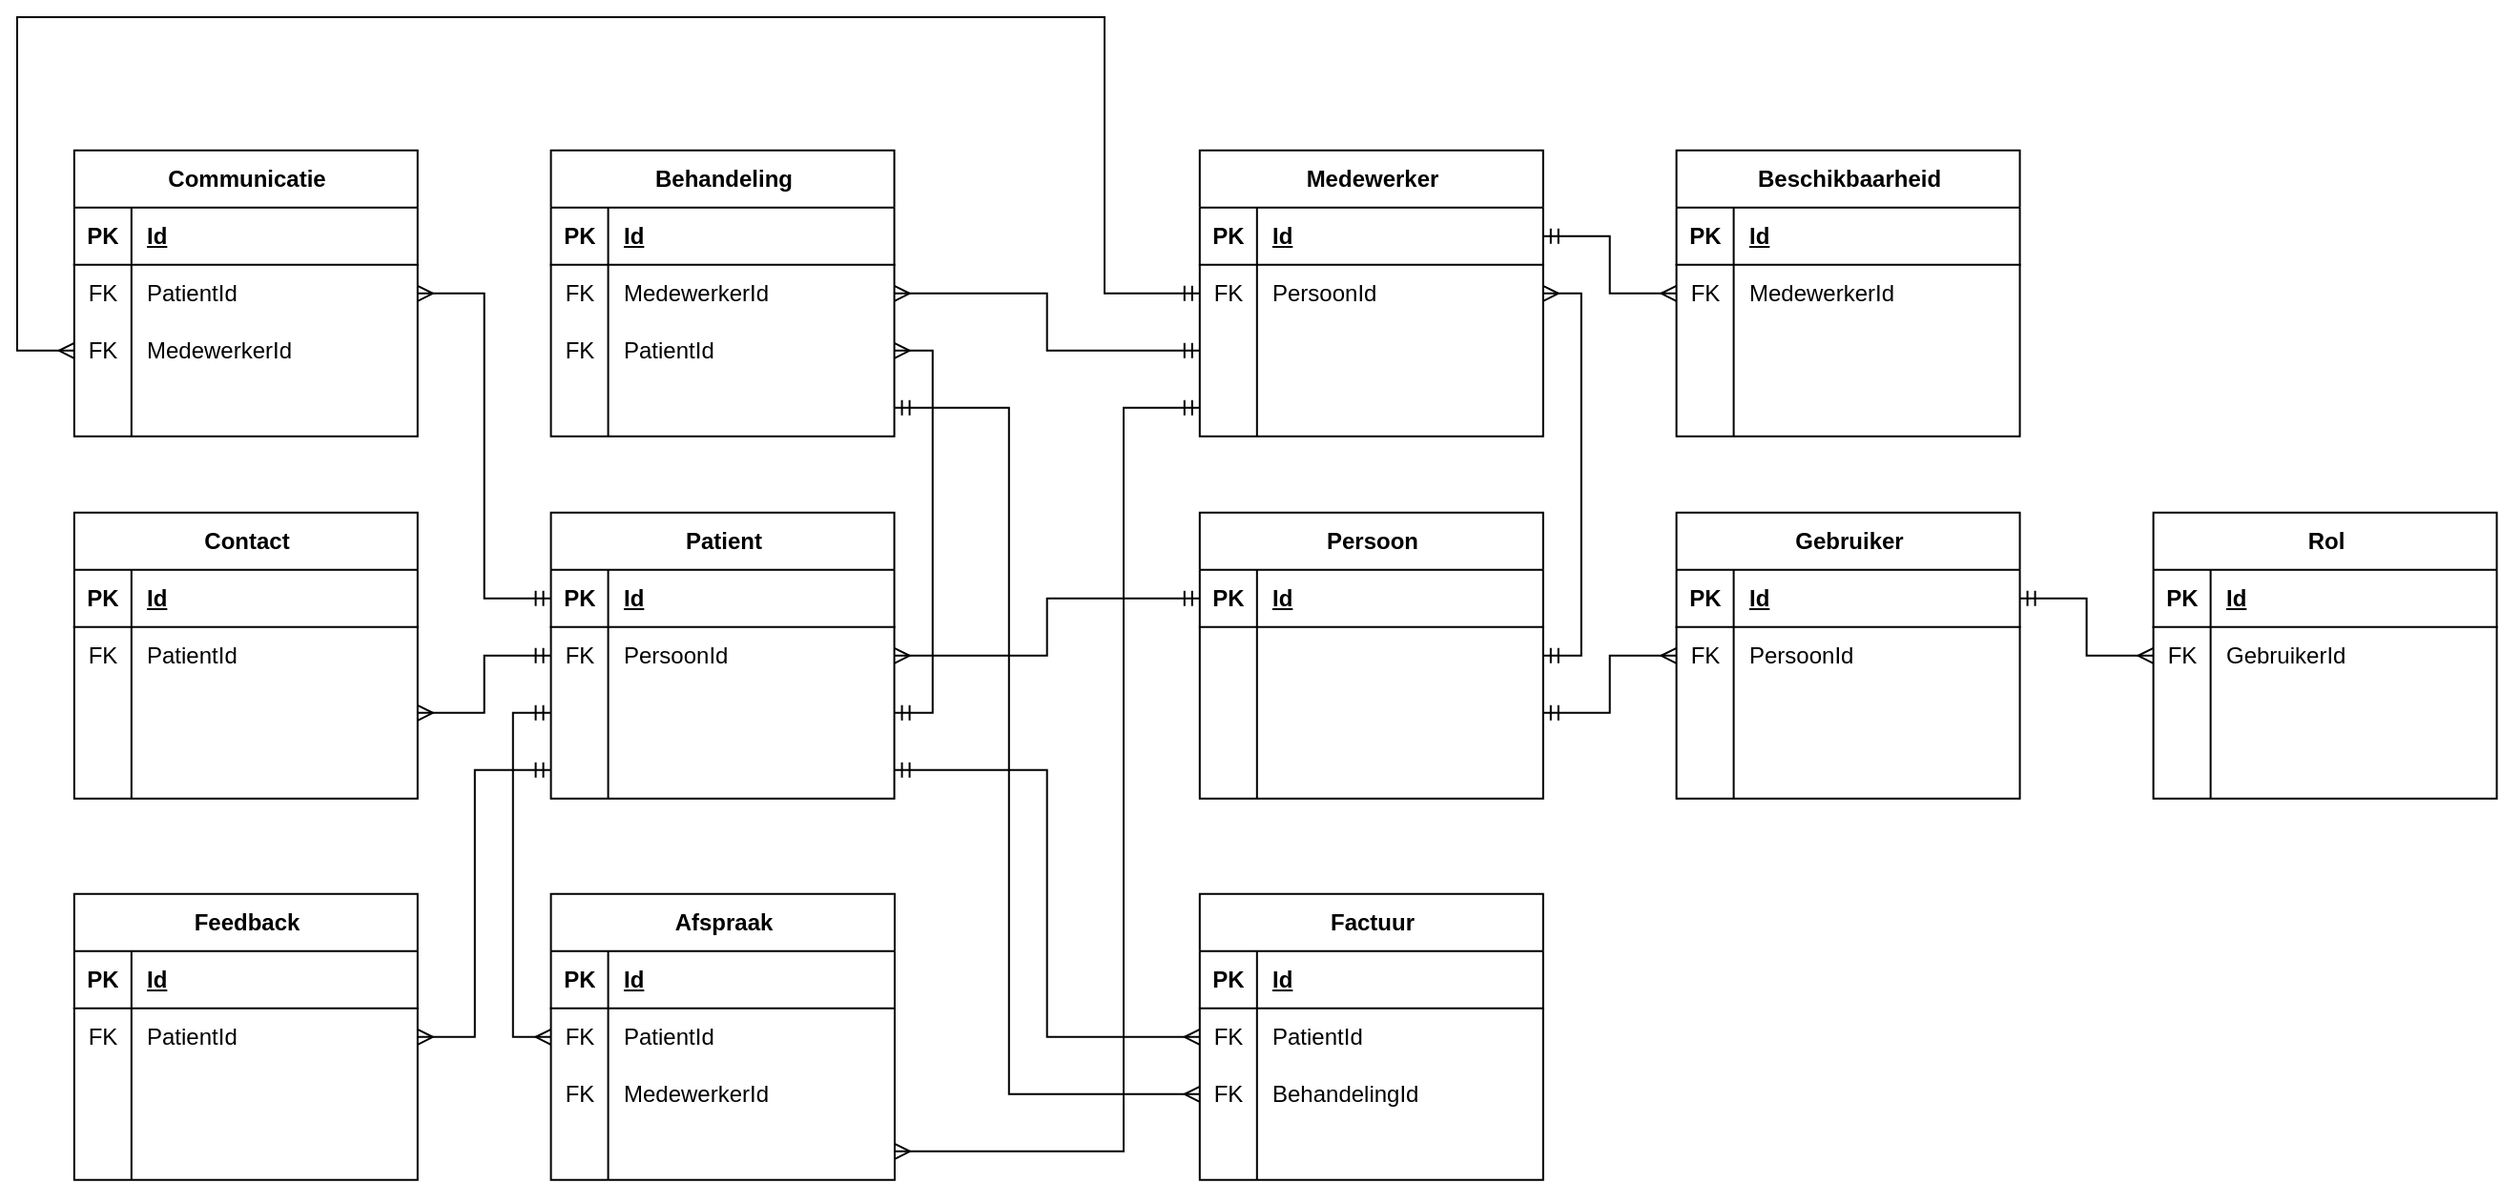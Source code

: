 <mxfile version="24.7.17">
  <diagram name="Page-1" id="wku7GWxJ7DGUzsX-ZrDk">
    <mxGraphModel dx="2217" dy="690" grid="1" gridSize="10" guides="1" tooltips="1" connect="1" arrows="1" fold="1" page="1" pageScale="1" pageWidth="827" pageHeight="1169" math="0" shadow="0">
      <root>
        <mxCell id="0" />
        <mxCell id="1" parent="0" />
        <mxCell id="Ezt9qR8qYooBpMJ0JNyn-1" value="Persoon" style="shape=table;startSize=30;container=1;collapsible=1;childLayout=tableLayout;fixedRows=1;rowLines=0;fontStyle=1;align=center;resizeLast=1;html=1;" vertex="1" parent="1">
          <mxGeometry x="29.91" y="389.91" width="180" height="150" as="geometry" />
        </mxCell>
        <mxCell id="Ezt9qR8qYooBpMJ0JNyn-2" value="" style="shape=tableRow;horizontal=0;startSize=0;swimlaneHead=0;swimlaneBody=0;fillColor=none;collapsible=0;dropTarget=0;points=[[0,0.5],[1,0.5]];portConstraint=eastwest;top=0;left=0;right=0;bottom=1;" vertex="1" parent="Ezt9qR8qYooBpMJ0JNyn-1">
          <mxGeometry y="30" width="180" height="30" as="geometry" />
        </mxCell>
        <mxCell id="Ezt9qR8qYooBpMJ0JNyn-3" value="PK" style="shape=partialRectangle;connectable=0;fillColor=none;top=0;left=0;bottom=0;right=0;fontStyle=1;overflow=hidden;whiteSpace=wrap;html=1;" vertex="1" parent="Ezt9qR8qYooBpMJ0JNyn-2">
          <mxGeometry width="30" height="30" as="geometry">
            <mxRectangle width="30" height="30" as="alternateBounds" />
          </mxGeometry>
        </mxCell>
        <mxCell id="Ezt9qR8qYooBpMJ0JNyn-4" value="Id" style="shape=partialRectangle;connectable=0;fillColor=none;top=0;left=0;bottom=0;right=0;align=left;spacingLeft=6;fontStyle=5;overflow=hidden;whiteSpace=wrap;html=1;" vertex="1" parent="Ezt9qR8qYooBpMJ0JNyn-2">
          <mxGeometry x="30" width="150" height="30" as="geometry">
            <mxRectangle width="150" height="30" as="alternateBounds" />
          </mxGeometry>
        </mxCell>
        <mxCell id="Ezt9qR8qYooBpMJ0JNyn-5" value="" style="shape=tableRow;horizontal=0;startSize=0;swimlaneHead=0;swimlaneBody=0;fillColor=none;collapsible=0;dropTarget=0;points=[[0,0.5],[1,0.5]];portConstraint=eastwest;top=0;left=0;right=0;bottom=0;" vertex="1" parent="Ezt9qR8qYooBpMJ0JNyn-1">
          <mxGeometry y="60" width="180" height="30" as="geometry" />
        </mxCell>
        <mxCell id="Ezt9qR8qYooBpMJ0JNyn-6" value="" style="shape=partialRectangle;connectable=0;fillColor=none;top=0;left=0;bottom=0;right=0;editable=1;overflow=hidden;whiteSpace=wrap;html=1;" vertex="1" parent="Ezt9qR8qYooBpMJ0JNyn-5">
          <mxGeometry width="30" height="30" as="geometry">
            <mxRectangle width="30" height="30" as="alternateBounds" />
          </mxGeometry>
        </mxCell>
        <mxCell id="Ezt9qR8qYooBpMJ0JNyn-7" value="" style="shape=partialRectangle;connectable=0;fillColor=none;top=0;left=0;bottom=0;right=0;align=left;spacingLeft=6;overflow=hidden;whiteSpace=wrap;html=1;" vertex="1" parent="Ezt9qR8qYooBpMJ0JNyn-5">
          <mxGeometry x="30" width="150" height="30" as="geometry">
            <mxRectangle width="150" height="30" as="alternateBounds" />
          </mxGeometry>
        </mxCell>
        <mxCell id="Ezt9qR8qYooBpMJ0JNyn-8" value="" style="shape=tableRow;horizontal=0;startSize=0;swimlaneHead=0;swimlaneBody=0;fillColor=none;collapsible=0;dropTarget=0;points=[[0,0.5],[1,0.5]];portConstraint=eastwest;top=0;left=0;right=0;bottom=0;" vertex="1" parent="Ezt9qR8qYooBpMJ0JNyn-1">
          <mxGeometry y="90" width="180" height="30" as="geometry" />
        </mxCell>
        <mxCell id="Ezt9qR8qYooBpMJ0JNyn-9" value="" style="shape=partialRectangle;connectable=0;fillColor=none;top=0;left=0;bottom=0;right=0;editable=1;overflow=hidden;whiteSpace=wrap;html=1;" vertex="1" parent="Ezt9qR8qYooBpMJ0JNyn-8">
          <mxGeometry width="30" height="30" as="geometry">
            <mxRectangle width="30" height="30" as="alternateBounds" />
          </mxGeometry>
        </mxCell>
        <mxCell id="Ezt9qR8qYooBpMJ0JNyn-10" value="" style="shape=partialRectangle;connectable=0;fillColor=none;top=0;left=0;bottom=0;right=0;align=left;spacingLeft=6;overflow=hidden;whiteSpace=wrap;html=1;" vertex="1" parent="Ezt9qR8qYooBpMJ0JNyn-8">
          <mxGeometry x="30" width="150" height="30" as="geometry">
            <mxRectangle width="150" height="30" as="alternateBounds" />
          </mxGeometry>
        </mxCell>
        <mxCell id="Ezt9qR8qYooBpMJ0JNyn-11" value="" style="shape=tableRow;horizontal=0;startSize=0;swimlaneHead=0;swimlaneBody=0;fillColor=none;collapsible=0;dropTarget=0;points=[[0,0.5],[1,0.5]];portConstraint=eastwest;top=0;left=0;right=0;bottom=0;" vertex="1" parent="Ezt9qR8qYooBpMJ0JNyn-1">
          <mxGeometry y="120" width="180" height="30" as="geometry" />
        </mxCell>
        <mxCell id="Ezt9qR8qYooBpMJ0JNyn-12" value="" style="shape=partialRectangle;connectable=0;fillColor=none;top=0;left=0;bottom=0;right=0;editable=1;overflow=hidden;whiteSpace=wrap;html=1;" vertex="1" parent="Ezt9qR8qYooBpMJ0JNyn-11">
          <mxGeometry width="30" height="30" as="geometry">
            <mxRectangle width="30" height="30" as="alternateBounds" />
          </mxGeometry>
        </mxCell>
        <mxCell id="Ezt9qR8qYooBpMJ0JNyn-13" value="" style="shape=partialRectangle;connectable=0;fillColor=none;top=0;left=0;bottom=0;right=0;align=left;spacingLeft=6;overflow=hidden;whiteSpace=wrap;html=1;" vertex="1" parent="Ezt9qR8qYooBpMJ0JNyn-11">
          <mxGeometry x="30" width="150" height="30" as="geometry">
            <mxRectangle width="150" height="30" as="alternateBounds" />
          </mxGeometry>
        </mxCell>
        <mxCell id="Ezt9qR8qYooBpMJ0JNyn-14" value="Gebruiker" style="shape=table;startSize=30;container=1;collapsible=1;childLayout=tableLayout;fixedRows=1;rowLines=0;fontStyle=1;align=center;resizeLast=1;html=1;" vertex="1" parent="1">
          <mxGeometry x="279.8" y="389.91" width="180" height="150" as="geometry" />
        </mxCell>
        <mxCell id="Ezt9qR8qYooBpMJ0JNyn-15" value="" style="shape=tableRow;horizontal=0;startSize=0;swimlaneHead=0;swimlaneBody=0;fillColor=none;collapsible=0;dropTarget=0;points=[[0,0.5],[1,0.5]];portConstraint=eastwest;top=0;left=0;right=0;bottom=1;" vertex="1" parent="Ezt9qR8qYooBpMJ0JNyn-14">
          <mxGeometry y="30" width="180" height="30" as="geometry" />
        </mxCell>
        <mxCell id="Ezt9qR8qYooBpMJ0JNyn-16" value="PK" style="shape=partialRectangle;connectable=0;fillColor=none;top=0;left=0;bottom=0;right=0;fontStyle=1;overflow=hidden;whiteSpace=wrap;html=1;" vertex="1" parent="Ezt9qR8qYooBpMJ0JNyn-15">
          <mxGeometry width="30" height="30" as="geometry">
            <mxRectangle width="30" height="30" as="alternateBounds" />
          </mxGeometry>
        </mxCell>
        <mxCell id="Ezt9qR8qYooBpMJ0JNyn-17" value="Id" style="shape=partialRectangle;connectable=0;fillColor=none;top=0;left=0;bottom=0;right=0;align=left;spacingLeft=6;fontStyle=5;overflow=hidden;whiteSpace=wrap;html=1;" vertex="1" parent="Ezt9qR8qYooBpMJ0JNyn-15">
          <mxGeometry x="30" width="150" height="30" as="geometry">
            <mxRectangle width="150" height="30" as="alternateBounds" />
          </mxGeometry>
        </mxCell>
        <mxCell id="Ezt9qR8qYooBpMJ0JNyn-18" value="" style="shape=tableRow;horizontal=0;startSize=0;swimlaneHead=0;swimlaneBody=0;fillColor=none;collapsible=0;dropTarget=0;points=[[0,0.5],[1,0.5]];portConstraint=eastwest;top=0;left=0;right=0;bottom=0;" vertex="1" parent="Ezt9qR8qYooBpMJ0JNyn-14">
          <mxGeometry y="60" width="180" height="30" as="geometry" />
        </mxCell>
        <mxCell id="Ezt9qR8qYooBpMJ0JNyn-19" value="FK" style="shape=partialRectangle;connectable=0;fillColor=none;top=0;left=0;bottom=0;right=0;editable=1;overflow=hidden;whiteSpace=wrap;html=1;" vertex="1" parent="Ezt9qR8qYooBpMJ0JNyn-18">
          <mxGeometry width="30" height="30" as="geometry">
            <mxRectangle width="30" height="30" as="alternateBounds" />
          </mxGeometry>
        </mxCell>
        <mxCell id="Ezt9qR8qYooBpMJ0JNyn-20" value="PersoonId" style="shape=partialRectangle;connectable=0;fillColor=none;top=0;left=0;bottom=0;right=0;align=left;spacingLeft=6;overflow=hidden;whiteSpace=wrap;html=1;" vertex="1" parent="Ezt9qR8qYooBpMJ0JNyn-18">
          <mxGeometry x="30" width="150" height="30" as="geometry">
            <mxRectangle width="150" height="30" as="alternateBounds" />
          </mxGeometry>
        </mxCell>
        <mxCell id="Ezt9qR8qYooBpMJ0JNyn-21" value="" style="shape=tableRow;horizontal=0;startSize=0;swimlaneHead=0;swimlaneBody=0;fillColor=none;collapsible=0;dropTarget=0;points=[[0,0.5],[1,0.5]];portConstraint=eastwest;top=0;left=0;right=0;bottom=0;" vertex="1" parent="Ezt9qR8qYooBpMJ0JNyn-14">
          <mxGeometry y="90" width="180" height="30" as="geometry" />
        </mxCell>
        <mxCell id="Ezt9qR8qYooBpMJ0JNyn-22" value="" style="shape=partialRectangle;connectable=0;fillColor=none;top=0;left=0;bottom=0;right=0;editable=1;overflow=hidden;whiteSpace=wrap;html=1;" vertex="1" parent="Ezt9qR8qYooBpMJ0JNyn-21">
          <mxGeometry width="30" height="30" as="geometry">
            <mxRectangle width="30" height="30" as="alternateBounds" />
          </mxGeometry>
        </mxCell>
        <mxCell id="Ezt9qR8qYooBpMJ0JNyn-23" value="" style="shape=partialRectangle;connectable=0;fillColor=none;top=0;left=0;bottom=0;right=0;align=left;spacingLeft=6;overflow=hidden;whiteSpace=wrap;html=1;" vertex="1" parent="Ezt9qR8qYooBpMJ0JNyn-21">
          <mxGeometry x="30" width="150" height="30" as="geometry">
            <mxRectangle width="150" height="30" as="alternateBounds" />
          </mxGeometry>
        </mxCell>
        <mxCell id="Ezt9qR8qYooBpMJ0JNyn-24" value="" style="shape=tableRow;horizontal=0;startSize=0;swimlaneHead=0;swimlaneBody=0;fillColor=none;collapsible=0;dropTarget=0;points=[[0,0.5],[1,0.5]];portConstraint=eastwest;top=0;left=0;right=0;bottom=0;" vertex="1" parent="Ezt9qR8qYooBpMJ0JNyn-14">
          <mxGeometry y="120" width="180" height="30" as="geometry" />
        </mxCell>
        <mxCell id="Ezt9qR8qYooBpMJ0JNyn-25" value="" style="shape=partialRectangle;connectable=0;fillColor=none;top=0;left=0;bottom=0;right=0;editable=1;overflow=hidden;whiteSpace=wrap;html=1;" vertex="1" parent="Ezt9qR8qYooBpMJ0JNyn-24">
          <mxGeometry width="30" height="30" as="geometry">
            <mxRectangle width="30" height="30" as="alternateBounds" />
          </mxGeometry>
        </mxCell>
        <mxCell id="Ezt9qR8qYooBpMJ0JNyn-26" value="" style="shape=partialRectangle;connectable=0;fillColor=none;top=0;left=0;bottom=0;right=0;align=left;spacingLeft=6;overflow=hidden;whiteSpace=wrap;html=1;" vertex="1" parent="Ezt9qR8qYooBpMJ0JNyn-24">
          <mxGeometry x="30" width="150" height="30" as="geometry">
            <mxRectangle width="150" height="30" as="alternateBounds" />
          </mxGeometry>
        </mxCell>
        <mxCell id="Ezt9qR8qYooBpMJ0JNyn-28" value="Rol" style="shape=table;startSize=30;container=1;collapsible=1;childLayout=tableLayout;fixedRows=1;rowLines=0;fontStyle=1;align=center;resizeLast=1;html=1;" vertex="1" parent="1">
          <mxGeometry x="529.8" y="389.91" width="180" height="150" as="geometry" />
        </mxCell>
        <mxCell id="Ezt9qR8qYooBpMJ0JNyn-29" value="" style="shape=tableRow;horizontal=0;startSize=0;swimlaneHead=0;swimlaneBody=0;fillColor=none;collapsible=0;dropTarget=0;points=[[0,0.5],[1,0.5]];portConstraint=eastwest;top=0;left=0;right=0;bottom=1;" vertex="1" parent="Ezt9qR8qYooBpMJ0JNyn-28">
          <mxGeometry y="30" width="180" height="30" as="geometry" />
        </mxCell>
        <mxCell id="Ezt9qR8qYooBpMJ0JNyn-30" value="PK" style="shape=partialRectangle;connectable=0;fillColor=none;top=0;left=0;bottom=0;right=0;fontStyle=1;overflow=hidden;whiteSpace=wrap;html=1;" vertex="1" parent="Ezt9qR8qYooBpMJ0JNyn-29">
          <mxGeometry width="30" height="30" as="geometry">
            <mxRectangle width="30" height="30" as="alternateBounds" />
          </mxGeometry>
        </mxCell>
        <mxCell id="Ezt9qR8qYooBpMJ0JNyn-31" value="Id" style="shape=partialRectangle;connectable=0;fillColor=none;top=0;left=0;bottom=0;right=0;align=left;spacingLeft=6;fontStyle=5;overflow=hidden;whiteSpace=wrap;html=1;" vertex="1" parent="Ezt9qR8qYooBpMJ0JNyn-29">
          <mxGeometry x="30" width="150" height="30" as="geometry">
            <mxRectangle width="150" height="30" as="alternateBounds" />
          </mxGeometry>
        </mxCell>
        <mxCell id="Ezt9qR8qYooBpMJ0JNyn-32" value="" style="shape=tableRow;horizontal=0;startSize=0;swimlaneHead=0;swimlaneBody=0;fillColor=none;collapsible=0;dropTarget=0;points=[[0,0.5],[1,0.5]];portConstraint=eastwest;top=0;left=0;right=0;bottom=0;" vertex="1" parent="Ezt9qR8qYooBpMJ0JNyn-28">
          <mxGeometry y="60" width="180" height="30" as="geometry" />
        </mxCell>
        <mxCell id="Ezt9qR8qYooBpMJ0JNyn-33" value="FK" style="shape=partialRectangle;connectable=0;fillColor=none;top=0;left=0;bottom=0;right=0;editable=1;overflow=hidden;whiteSpace=wrap;html=1;" vertex="1" parent="Ezt9qR8qYooBpMJ0JNyn-32">
          <mxGeometry width="30" height="30" as="geometry">
            <mxRectangle width="30" height="30" as="alternateBounds" />
          </mxGeometry>
        </mxCell>
        <mxCell id="Ezt9qR8qYooBpMJ0JNyn-34" value="GebruikerId" style="shape=partialRectangle;connectable=0;fillColor=none;top=0;left=0;bottom=0;right=0;align=left;spacingLeft=6;overflow=hidden;whiteSpace=wrap;html=1;" vertex="1" parent="Ezt9qR8qYooBpMJ0JNyn-32">
          <mxGeometry x="30" width="150" height="30" as="geometry">
            <mxRectangle width="150" height="30" as="alternateBounds" />
          </mxGeometry>
        </mxCell>
        <mxCell id="Ezt9qR8qYooBpMJ0JNyn-35" value="" style="shape=tableRow;horizontal=0;startSize=0;swimlaneHead=0;swimlaneBody=0;fillColor=none;collapsible=0;dropTarget=0;points=[[0,0.5],[1,0.5]];portConstraint=eastwest;top=0;left=0;right=0;bottom=0;" vertex="1" parent="Ezt9qR8qYooBpMJ0JNyn-28">
          <mxGeometry y="90" width="180" height="30" as="geometry" />
        </mxCell>
        <mxCell id="Ezt9qR8qYooBpMJ0JNyn-36" value="" style="shape=partialRectangle;connectable=0;fillColor=none;top=0;left=0;bottom=0;right=0;editable=1;overflow=hidden;whiteSpace=wrap;html=1;" vertex="1" parent="Ezt9qR8qYooBpMJ0JNyn-35">
          <mxGeometry width="30" height="30" as="geometry">
            <mxRectangle width="30" height="30" as="alternateBounds" />
          </mxGeometry>
        </mxCell>
        <mxCell id="Ezt9qR8qYooBpMJ0JNyn-37" value="" style="shape=partialRectangle;connectable=0;fillColor=none;top=0;left=0;bottom=0;right=0;align=left;spacingLeft=6;overflow=hidden;whiteSpace=wrap;html=1;" vertex="1" parent="Ezt9qR8qYooBpMJ0JNyn-35">
          <mxGeometry x="30" width="150" height="30" as="geometry">
            <mxRectangle width="150" height="30" as="alternateBounds" />
          </mxGeometry>
        </mxCell>
        <mxCell id="Ezt9qR8qYooBpMJ0JNyn-38" value="" style="shape=tableRow;horizontal=0;startSize=0;swimlaneHead=0;swimlaneBody=0;fillColor=none;collapsible=0;dropTarget=0;points=[[0,0.5],[1,0.5]];portConstraint=eastwest;top=0;left=0;right=0;bottom=0;" vertex="1" parent="Ezt9qR8qYooBpMJ0JNyn-28">
          <mxGeometry y="120" width="180" height="30" as="geometry" />
        </mxCell>
        <mxCell id="Ezt9qR8qYooBpMJ0JNyn-39" value="" style="shape=partialRectangle;connectable=0;fillColor=none;top=0;left=0;bottom=0;right=0;editable=1;overflow=hidden;whiteSpace=wrap;html=1;" vertex="1" parent="Ezt9qR8qYooBpMJ0JNyn-38">
          <mxGeometry width="30" height="30" as="geometry">
            <mxRectangle width="30" height="30" as="alternateBounds" />
          </mxGeometry>
        </mxCell>
        <mxCell id="Ezt9qR8qYooBpMJ0JNyn-40" value="" style="shape=partialRectangle;connectable=0;fillColor=none;top=0;left=0;bottom=0;right=0;align=left;spacingLeft=6;overflow=hidden;whiteSpace=wrap;html=1;" vertex="1" parent="Ezt9qR8qYooBpMJ0JNyn-38">
          <mxGeometry x="30" width="150" height="30" as="geometry">
            <mxRectangle width="150" height="30" as="alternateBounds" />
          </mxGeometry>
        </mxCell>
        <mxCell id="Ezt9qR8qYooBpMJ0JNyn-41" value="Patient" style="shape=table;startSize=30;container=1;collapsible=1;childLayout=tableLayout;fixedRows=1;rowLines=0;fontStyle=1;align=center;resizeLast=1;html=1;" vertex="1" parent="1">
          <mxGeometry x="-310.2" y="389.91" width="180" height="150" as="geometry" />
        </mxCell>
        <mxCell id="Ezt9qR8qYooBpMJ0JNyn-42" value="" style="shape=tableRow;horizontal=0;startSize=0;swimlaneHead=0;swimlaneBody=0;fillColor=none;collapsible=0;dropTarget=0;points=[[0,0.5],[1,0.5]];portConstraint=eastwest;top=0;left=0;right=0;bottom=1;" vertex="1" parent="Ezt9qR8qYooBpMJ0JNyn-41">
          <mxGeometry y="30" width="180" height="30" as="geometry" />
        </mxCell>
        <mxCell id="Ezt9qR8qYooBpMJ0JNyn-43" value="PK" style="shape=partialRectangle;connectable=0;fillColor=none;top=0;left=0;bottom=0;right=0;fontStyle=1;overflow=hidden;whiteSpace=wrap;html=1;" vertex="1" parent="Ezt9qR8qYooBpMJ0JNyn-42">
          <mxGeometry width="30" height="30" as="geometry">
            <mxRectangle width="30" height="30" as="alternateBounds" />
          </mxGeometry>
        </mxCell>
        <mxCell id="Ezt9qR8qYooBpMJ0JNyn-44" value="Id" style="shape=partialRectangle;connectable=0;fillColor=none;top=0;left=0;bottom=0;right=0;align=left;spacingLeft=6;fontStyle=5;overflow=hidden;whiteSpace=wrap;html=1;" vertex="1" parent="Ezt9qR8qYooBpMJ0JNyn-42">
          <mxGeometry x="30" width="150" height="30" as="geometry">
            <mxRectangle width="150" height="30" as="alternateBounds" />
          </mxGeometry>
        </mxCell>
        <mxCell id="Ezt9qR8qYooBpMJ0JNyn-45" value="" style="shape=tableRow;horizontal=0;startSize=0;swimlaneHead=0;swimlaneBody=0;fillColor=none;collapsible=0;dropTarget=0;points=[[0,0.5],[1,0.5]];portConstraint=eastwest;top=0;left=0;right=0;bottom=0;" vertex="1" parent="Ezt9qR8qYooBpMJ0JNyn-41">
          <mxGeometry y="60" width="180" height="30" as="geometry" />
        </mxCell>
        <mxCell id="Ezt9qR8qYooBpMJ0JNyn-46" value="FK" style="shape=partialRectangle;connectable=0;fillColor=none;top=0;left=0;bottom=0;right=0;editable=1;overflow=hidden;whiteSpace=wrap;html=1;" vertex="1" parent="Ezt9qR8qYooBpMJ0JNyn-45">
          <mxGeometry width="30" height="30" as="geometry">
            <mxRectangle width="30" height="30" as="alternateBounds" />
          </mxGeometry>
        </mxCell>
        <mxCell id="Ezt9qR8qYooBpMJ0JNyn-47" value="PersoonId" style="shape=partialRectangle;connectable=0;fillColor=none;top=0;left=0;bottom=0;right=0;align=left;spacingLeft=6;overflow=hidden;whiteSpace=wrap;html=1;" vertex="1" parent="Ezt9qR8qYooBpMJ0JNyn-45">
          <mxGeometry x="30" width="150" height="30" as="geometry">
            <mxRectangle width="150" height="30" as="alternateBounds" />
          </mxGeometry>
        </mxCell>
        <mxCell id="Ezt9qR8qYooBpMJ0JNyn-48" value="" style="shape=tableRow;horizontal=0;startSize=0;swimlaneHead=0;swimlaneBody=0;fillColor=none;collapsible=0;dropTarget=0;points=[[0,0.5],[1,0.5]];portConstraint=eastwest;top=0;left=0;right=0;bottom=0;" vertex="1" parent="Ezt9qR8qYooBpMJ0JNyn-41">
          <mxGeometry y="90" width="180" height="30" as="geometry" />
        </mxCell>
        <mxCell id="Ezt9qR8qYooBpMJ0JNyn-49" value="" style="shape=partialRectangle;connectable=0;fillColor=none;top=0;left=0;bottom=0;right=0;editable=1;overflow=hidden;whiteSpace=wrap;html=1;" vertex="1" parent="Ezt9qR8qYooBpMJ0JNyn-48">
          <mxGeometry width="30" height="30" as="geometry">
            <mxRectangle width="30" height="30" as="alternateBounds" />
          </mxGeometry>
        </mxCell>
        <mxCell id="Ezt9qR8qYooBpMJ0JNyn-50" value="" style="shape=partialRectangle;connectable=0;fillColor=none;top=0;left=0;bottom=0;right=0;align=left;spacingLeft=6;overflow=hidden;whiteSpace=wrap;html=1;" vertex="1" parent="Ezt9qR8qYooBpMJ0JNyn-48">
          <mxGeometry x="30" width="150" height="30" as="geometry">
            <mxRectangle width="150" height="30" as="alternateBounds" />
          </mxGeometry>
        </mxCell>
        <mxCell id="Ezt9qR8qYooBpMJ0JNyn-51" value="" style="shape=tableRow;horizontal=0;startSize=0;swimlaneHead=0;swimlaneBody=0;fillColor=none;collapsible=0;dropTarget=0;points=[[0,0.5],[1,0.5]];portConstraint=eastwest;top=0;left=0;right=0;bottom=0;" vertex="1" parent="Ezt9qR8qYooBpMJ0JNyn-41">
          <mxGeometry y="120" width="180" height="30" as="geometry" />
        </mxCell>
        <mxCell id="Ezt9qR8qYooBpMJ0JNyn-52" value="" style="shape=partialRectangle;connectable=0;fillColor=none;top=0;left=0;bottom=0;right=0;editable=1;overflow=hidden;whiteSpace=wrap;html=1;" vertex="1" parent="Ezt9qR8qYooBpMJ0JNyn-51">
          <mxGeometry width="30" height="30" as="geometry">
            <mxRectangle width="30" height="30" as="alternateBounds" />
          </mxGeometry>
        </mxCell>
        <mxCell id="Ezt9qR8qYooBpMJ0JNyn-53" value="" style="shape=partialRectangle;connectable=0;fillColor=none;top=0;left=0;bottom=0;right=0;align=left;spacingLeft=6;overflow=hidden;whiteSpace=wrap;html=1;" vertex="1" parent="Ezt9qR8qYooBpMJ0JNyn-51">
          <mxGeometry x="30" width="150" height="30" as="geometry">
            <mxRectangle width="150" height="30" as="alternateBounds" />
          </mxGeometry>
        </mxCell>
        <mxCell id="Ezt9qR8qYooBpMJ0JNyn-54" value="Medewerker" style="shape=table;startSize=30;container=1;collapsible=1;childLayout=tableLayout;fixedRows=1;rowLines=0;fontStyle=1;align=center;resizeLast=1;html=1;" vertex="1" parent="1">
          <mxGeometry x="29.91" y="199.91" width="180" height="150" as="geometry" />
        </mxCell>
        <mxCell id="Ezt9qR8qYooBpMJ0JNyn-55" value="" style="shape=tableRow;horizontal=0;startSize=0;swimlaneHead=0;swimlaneBody=0;fillColor=none;collapsible=0;dropTarget=0;points=[[0,0.5],[1,0.5]];portConstraint=eastwest;top=0;left=0;right=0;bottom=1;" vertex="1" parent="Ezt9qR8qYooBpMJ0JNyn-54">
          <mxGeometry y="30" width="180" height="30" as="geometry" />
        </mxCell>
        <mxCell id="Ezt9qR8qYooBpMJ0JNyn-56" value="PK" style="shape=partialRectangle;connectable=0;fillColor=none;top=0;left=0;bottom=0;right=0;fontStyle=1;overflow=hidden;whiteSpace=wrap;html=1;" vertex="1" parent="Ezt9qR8qYooBpMJ0JNyn-55">
          <mxGeometry width="30" height="30" as="geometry">
            <mxRectangle width="30" height="30" as="alternateBounds" />
          </mxGeometry>
        </mxCell>
        <mxCell id="Ezt9qR8qYooBpMJ0JNyn-57" value="Id" style="shape=partialRectangle;connectable=0;fillColor=none;top=0;left=0;bottom=0;right=0;align=left;spacingLeft=6;fontStyle=5;overflow=hidden;whiteSpace=wrap;html=1;" vertex="1" parent="Ezt9qR8qYooBpMJ0JNyn-55">
          <mxGeometry x="30" width="150" height="30" as="geometry">
            <mxRectangle width="150" height="30" as="alternateBounds" />
          </mxGeometry>
        </mxCell>
        <mxCell id="Ezt9qR8qYooBpMJ0JNyn-58" value="" style="shape=tableRow;horizontal=0;startSize=0;swimlaneHead=0;swimlaneBody=0;fillColor=none;collapsible=0;dropTarget=0;points=[[0,0.5],[1,0.5]];portConstraint=eastwest;top=0;left=0;right=0;bottom=0;" vertex="1" parent="Ezt9qR8qYooBpMJ0JNyn-54">
          <mxGeometry y="60" width="180" height="30" as="geometry" />
        </mxCell>
        <mxCell id="Ezt9qR8qYooBpMJ0JNyn-59" value="FK" style="shape=partialRectangle;connectable=0;fillColor=none;top=0;left=0;bottom=0;right=0;editable=1;overflow=hidden;whiteSpace=wrap;html=1;" vertex="1" parent="Ezt9qR8qYooBpMJ0JNyn-58">
          <mxGeometry width="30" height="30" as="geometry">
            <mxRectangle width="30" height="30" as="alternateBounds" />
          </mxGeometry>
        </mxCell>
        <mxCell id="Ezt9qR8qYooBpMJ0JNyn-60" value="PersoonId" style="shape=partialRectangle;connectable=0;fillColor=none;top=0;left=0;bottom=0;right=0;align=left;spacingLeft=6;overflow=hidden;whiteSpace=wrap;html=1;" vertex="1" parent="Ezt9qR8qYooBpMJ0JNyn-58">
          <mxGeometry x="30" width="150" height="30" as="geometry">
            <mxRectangle width="150" height="30" as="alternateBounds" />
          </mxGeometry>
        </mxCell>
        <mxCell id="Ezt9qR8qYooBpMJ0JNyn-61" value="" style="shape=tableRow;horizontal=0;startSize=0;swimlaneHead=0;swimlaneBody=0;fillColor=none;collapsible=0;dropTarget=0;points=[[0,0.5],[1,0.5]];portConstraint=eastwest;top=0;left=0;right=0;bottom=0;" vertex="1" parent="Ezt9qR8qYooBpMJ0JNyn-54">
          <mxGeometry y="90" width="180" height="30" as="geometry" />
        </mxCell>
        <mxCell id="Ezt9qR8qYooBpMJ0JNyn-62" value="" style="shape=partialRectangle;connectable=0;fillColor=none;top=0;left=0;bottom=0;right=0;editable=1;overflow=hidden;whiteSpace=wrap;html=1;" vertex="1" parent="Ezt9qR8qYooBpMJ0JNyn-61">
          <mxGeometry width="30" height="30" as="geometry">
            <mxRectangle width="30" height="30" as="alternateBounds" />
          </mxGeometry>
        </mxCell>
        <mxCell id="Ezt9qR8qYooBpMJ0JNyn-63" value="" style="shape=partialRectangle;connectable=0;fillColor=none;top=0;left=0;bottom=0;right=0;align=left;spacingLeft=6;overflow=hidden;whiteSpace=wrap;html=1;" vertex="1" parent="Ezt9qR8qYooBpMJ0JNyn-61">
          <mxGeometry x="30" width="150" height="30" as="geometry">
            <mxRectangle width="150" height="30" as="alternateBounds" />
          </mxGeometry>
        </mxCell>
        <mxCell id="Ezt9qR8qYooBpMJ0JNyn-64" value="" style="shape=tableRow;horizontal=0;startSize=0;swimlaneHead=0;swimlaneBody=0;fillColor=none;collapsible=0;dropTarget=0;points=[[0,0.5],[1,0.5]];portConstraint=eastwest;top=0;left=0;right=0;bottom=0;" vertex="1" parent="Ezt9qR8qYooBpMJ0JNyn-54">
          <mxGeometry y="120" width="180" height="30" as="geometry" />
        </mxCell>
        <mxCell id="Ezt9qR8qYooBpMJ0JNyn-65" value="" style="shape=partialRectangle;connectable=0;fillColor=none;top=0;left=0;bottom=0;right=0;editable=1;overflow=hidden;whiteSpace=wrap;html=1;" vertex="1" parent="Ezt9qR8qYooBpMJ0JNyn-64">
          <mxGeometry width="30" height="30" as="geometry">
            <mxRectangle width="30" height="30" as="alternateBounds" />
          </mxGeometry>
        </mxCell>
        <mxCell id="Ezt9qR8qYooBpMJ0JNyn-66" value="" style="shape=partialRectangle;connectable=0;fillColor=none;top=0;left=0;bottom=0;right=0;align=left;spacingLeft=6;overflow=hidden;whiteSpace=wrap;html=1;" vertex="1" parent="Ezt9qR8qYooBpMJ0JNyn-64">
          <mxGeometry x="30" width="150" height="30" as="geometry">
            <mxRectangle width="150" height="30" as="alternateBounds" />
          </mxGeometry>
        </mxCell>
        <mxCell id="Ezt9qR8qYooBpMJ0JNyn-80" value="Beschikbaarheid" style="shape=table;startSize=30;container=1;collapsible=1;childLayout=tableLayout;fixedRows=1;rowLines=0;fontStyle=1;align=center;resizeLast=1;html=1;" vertex="1" parent="1">
          <mxGeometry x="279.8" y="199.91" width="180" height="150" as="geometry" />
        </mxCell>
        <mxCell id="Ezt9qR8qYooBpMJ0JNyn-81" value="" style="shape=tableRow;horizontal=0;startSize=0;swimlaneHead=0;swimlaneBody=0;fillColor=none;collapsible=0;dropTarget=0;points=[[0,0.5],[1,0.5]];portConstraint=eastwest;top=0;left=0;right=0;bottom=1;" vertex="1" parent="Ezt9qR8qYooBpMJ0JNyn-80">
          <mxGeometry y="30" width="180" height="30" as="geometry" />
        </mxCell>
        <mxCell id="Ezt9qR8qYooBpMJ0JNyn-82" value="PK" style="shape=partialRectangle;connectable=0;fillColor=none;top=0;left=0;bottom=0;right=0;fontStyle=1;overflow=hidden;whiteSpace=wrap;html=1;" vertex="1" parent="Ezt9qR8qYooBpMJ0JNyn-81">
          <mxGeometry width="30" height="30" as="geometry">
            <mxRectangle width="30" height="30" as="alternateBounds" />
          </mxGeometry>
        </mxCell>
        <mxCell id="Ezt9qR8qYooBpMJ0JNyn-83" value="Id" style="shape=partialRectangle;connectable=0;fillColor=none;top=0;left=0;bottom=0;right=0;align=left;spacingLeft=6;fontStyle=5;overflow=hidden;whiteSpace=wrap;html=1;" vertex="1" parent="Ezt9qR8qYooBpMJ0JNyn-81">
          <mxGeometry x="30" width="150" height="30" as="geometry">
            <mxRectangle width="150" height="30" as="alternateBounds" />
          </mxGeometry>
        </mxCell>
        <mxCell id="Ezt9qR8qYooBpMJ0JNyn-84" value="" style="shape=tableRow;horizontal=0;startSize=0;swimlaneHead=0;swimlaneBody=0;fillColor=none;collapsible=0;dropTarget=0;points=[[0,0.5],[1,0.5]];portConstraint=eastwest;top=0;left=0;right=0;bottom=0;" vertex="1" parent="Ezt9qR8qYooBpMJ0JNyn-80">
          <mxGeometry y="60" width="180" height="30" as="geometry" />
        </mxCell>
        <mxCell id="Ezt9qR8qYooBpMJ0JNyn-85" value="FK" style="shape=partialRectangle;connectable=0;fillColor=none;top=0;left=0;bottom=0;right=0;editable=1;overflow=hidden;whiteSpace=wrap;html=1;" vertex="1" parent="Ezt9qR8qYooBpMJ0JNyn-84">
          <mxGeometry width="30" height="30" as="geometry">
            <mxRectangle width="30" height="30" as="alternateBounds" />
          </mxGeometry>
        </mxCell>
        <mxCell id="Ezt9qR8qYooBpMJ0JNyn-86" value="MedewerkerId" style="shape=partialRectangle;connectable=0;fillColor=none;top=0;left=0;bottom=0;right=0;align=left;spacingLeft=6;overflow=hidden;whiteSpace=wrap;html=1;" vertex="1" parent="Ezt9qR8qYooBpMJ0JNyn-84">
          <mxGeometry x="30" width="150" height="30" as="geometry">
            <mxRectangle width="150" height="30" as="alternateBounds" />
          </mxGeometry>
        </mxCell>
        <mxCell id="Ezt9qR8qYooBpMJ0JNyn-87" value="" style="shape=tableRow;horizontal=0;startSize=0;swimlaneHead=0;swimlaneBody=0;fillColor=none;collapsible=0;dropTarget=0;points=[[0,0.5],[1,0.5]];portConstraint=eastwest;top=0;left=0;right=0;bottom=0;" vertex="1" parent="Ezt9qR8qYooBpMJ0JNyn-80">
          <mxGeometry y="90" width="180" height="30" as="geometry" />
        </mxCell>
        <mxCell id="Ezt9qR8qYooBpMJ0JNyn-88" value="" style="shape=partialRectangle;connectable=0;fillColor=none;top=0;left=0;bottom=0;right=0;editable=1;overflow=hidden;whiteSpace=wrap;html=1;" vertex="1" parent="Ezt9qR8qYooBpMJ0JNyn-87">
          <mxGeometry width="30" height="30" as="geometry">
            <mxRectangle width="30" height="30" as="alternateBounds" />
          </mxGeometry>
        </mxCell>
        <mxCell id="Ezt9qR8qYooBpMJ0JNyn-89" value="" style="shape=partialRectangle;connectable=0;fillColor=none;top=0;left=0;bottom=0;right=0;align=left;spacingLeft=6;overflow=hidden;whiteSpace=wrap;html=1;" vertex="1" parent="Ezt9qR8qYooBpMJ0JNyn-87">
          <mxGeometry x="30" width="150" height="30" as="geometry">
            <mxRectangle width="150" height="30" as="alternateBounds" />
          </mxGeometry>
        </mxCell>
        <mxCell id="Ezt9qR8qYooBpMJ0JNyn-90" value="" style="shape=tableRow;horizontal=0;startSize=0;swimlaneHead=0;swimlaneBody=0;fillColor=none;collapsible=0;dropTarget=0;points=[[0,0.5],[1,0.5]];portConstraint=eastwest;top=0;left=0;right=0;bottom=0;" vertex="1" parent="Ezt9qR8qYooBpMJ0JNyn-80">
          <mxGeometry y="120" width="180" height="30" as="geometry" />
        </mxCell>
        <mxCell id="Ezt9qR8qYooBpMJ0JNyn-91" value="" style="shape=partialRectangle;connectable=0;fillColor=none;top=0;left=0;bottom=0;right=0;editable=1;overflow=hidden;whiteSpace=wrap;html=1;" vertex="1" parent="Ezt9qR8qYooBpMJ0JNyn-90">
          <mxGeometry width="30" height="30" as="geometry">
            <mxRectangle width="30" height="30" as="alternateBounds" />
          </mxGeometry>
        </mxCell>
        <mxCell id="Ezt9qR8qYooBpMJ0JNyn-92" value="" style="shape=partialRectangle;connectable=0;fillColor=none;top=0;left=0;bottom=0;right=0;align=left;spacingLeft=6;overflow=hidden;whiteSpace=wrap;html=1;" vertex="1" parent="Ezt9qR8qYooBpMJ0JNyn-90">
          <mxGeometry x="30" width="150" height="30" as="geometry">
            <mxRectangle width="150" height="30" as="alternateBounds" />
          </mxGeometry>
        </mxCell>
        <mxCell id="Ezt9qR8qYooBpMJ0JNyn-93" value="Contact" style="shape=table;startSize=30;container=1;collapsible=1;childLayout=tableLayout;fixedRows=1;rowLines=0;fontStyle=1;align=center;resizeLast=1;html=1;" vertex="1" parent="1">
          <mxGeometry x="-560.09" y="389.91" width="180" height="150" as="geometry" />
        </mxCell>
        <mxCell id="Ezt9qR8qYooBpMJ0JNyn-94" value="" style="shape=tableRow;horizontal=0;startSize=0;swimlaneHead=0;swimlaneBody=0;fillColor=none;collapsible=0;dropTarget=0;points=[[0,0.5],[1,0.5]];portConstraint=eastwest;top=0;left=0;right=0;bottom=1;" vertex="1" parent="Ezt9qR8qYooBpMJ0JNyn-93">
          <mxGeometry y="30" width="180" height="30" as="geometry" />
        </mxCell>
        <mxCell id="Ezt9qR8qYooBpMJ0JNyn-95" value="PK" style="shape=partialRectangle;connectable=0;fillColor=none;top=0;left=0;bottom=0;right=0;fontStyle=1;overflow=hidden;whiteSpace=wrap;html=1;" vertex="1" parent="Ezt9qR8qYooBpMJ0JNyn-94">
          <mxGeometry width="30" height="30" as="geometry">
            <mxRectangle width="30" height="30" as="alternateBounds" />
          </mxGeometry>
        </mxCell>
        <mxCell id="Ezt9qR8qYooBpMJ0JNyn-96" value="Id" style="shape=partialRectangle;connectable=0;fillColor=none;top=0;left=0;bottom=0;right=0;align=left;spacingLeft=6;fontStyle=5;overflow=hidden;whiteSpace=wrap;html=1;" vertex="1" parent="Ezt9qR8qYooBpMJ0JNyn-94">
          <mxGeometry x="30" width="150" height="30" as="geometry">
            <mxRectangle width="150" height="30" as="alternateBounds" />
          </mxGeometry>
        </mxCell>
        <mxCell id="Ezt9qR8qYooBpMJ0JNyn-97" value="" style="shape=tableRow;horizontal=0;startSize=0;swimlaneHead=0;swimlaneBody=0;fillColor=none;collapsible=0;dropTarget=0;points=[[0,0.5],[1,0.5]];portConstraint=eastwest;top=0;left=0;right=0;bottom=0;" vertex="1" parent="Ezt9qR8qYooBpMJ0JNyn-93">
          <mxGeometry y="60" width="180" height="30" as="geometry" />
        </mxCell>
        <mxCell id="Ezt9qR8qYooBpMJ0JNyn-98" value="FK" style="shape=partialRectangle;connectable=0;fillColor=none;top=0;left=0;bottom=0;right=0;editable=1;overflow=hidden;whiteSpace=wrap;html=1;" vertex="1" parent="Ezt9qR8qYooBpMJ0JNyn-97">
          <mxGeometry width="30" height="30" as="geometry">
            <mxRectangle width="30" height="30" as="alternateBounds" />
          </mxGeometry>
        </mxCell>
        <mxCell id="Ezt9qR8qYooBpMJ0JNyn-99" value="PatientId" style="shape=partialRectangle;connectable=0;fillColor=none;top=0;left=0;bottom=0;right=0;align=left;spacingLeft=6;overflow=hidden;whiteSpace=wrap;html=1;" vertex="1" parent="Ezt9qR8qYooBpMJ0JNyn-97">
          <mxGeometry x="30" width="150" height="30" as="geometry">
            <mxRectangle width="150" height="30" as="alternateBounds" />
          </mxGeometry>
        </mxCell>
        <mxCell id="Ezt9qR8qYooBpMJ0JNyn-100" value="" style="shape=tableRow;horizontal=0;startSize=0;swimlaneHead=0;swimlaneBody=0;fillColor=none;collapsible=0;dropTarget=0;points=[[0,0.5],[1,0.5]];portConstraint=eastwest;top=0;left=0;right=0;bottom=0;" vertex="1" parent="Ezt9qR8qYooBpMJ0JNyn-93">
          <mxGeometry y="90" width="180" height="30" as="geometry" />
        </mxCell>
        <mxCell id="Ezt9qR8qYooBpMJ0JNyn-101" value="" style="shape=partialRectangle;connectable=0;fillColor=none;top=0;left=0;bottom=0;right=0;editable=1;overflow=hidden;whiteSpace=wrap;html=1;" vertex="1" parent="Ezt9qR8qYooBpMJ0JNyn-100">
          <mxGeometry width="30" height="30" as="geometry">
            <mxRectangle width="30" height="30" as="alternateBounds" />
          </mxGeometry>
        </mxCell>
        <mxCell id="Ezt9qR8qYooBpMJ0JNyn-102" value="" style="shape=partialRectangle;connectable=0;fillColor=none;top=0;left=0;bottom=0;right=0;align=left;spacingLeft=6;overflow=hidden;whiteSpace=wrap;html=1;" vertex="1" parent="Ezt9qR8qYooBpMJ0JNyn-100">
          <mxGeometry x="30" width="150" height="30" as="geometry">
            <mxRectangle width="150" height="30" as="alternateBounds" />
          </mxGeometry>
        </mxCell>
        <mxCell id="Ezt9qR8qYooBpMJ0JNyn-103" value="" style="shape=tableRow;horizontal=0;startSize=0;swimlaneHead=0;swimlaneBody=0;fillColor=none;collapsible=0;dropTarget=0;points=[[0,0.5],[1,0.5]];portConstraint=eastwest;top=0;left=0;right=0;bottom=0;" vertex="1" parent="Ezt9qR8qYooBpMJ0JNyn-93">
          <mxGeometry y="120" width="180" height="30" as="geometry" />
        </mxCell>
        <mxCell id="Ezt9qR8qYooBpMJ0JNyn-104" value="" style="shape=partialRectangle;connectable=0;fillColor=none;top=0;left=0;bottom=0;right=0;editable=1;overflow=hidden;whiteSpace=wrap;html=1;" vertex="1" parent="Ezt9qR8qYooBpMJ0JNyn-103">
          <mxGeometry width="30" height="30" as="geometry">
            <mxRectangle width="30" height="30" as="alternateBounds" />
          </mxGeometry>
        </mxCell>
        <mxCell id="Ezt9qR8qYooBpMJ0JNyn-105" value="" style="shape=partialRectangle;connectable=0;fillColor=none;top=0;left=0;bottom=0;right=0;align=left;spacingLeft=6;overflow=hidden;whiteSpace=wrap;html=1;" vertex="1" parent="Ezt9qR8qYooBpMJ0JNyn-103">
          <mxGeometry x="30" width="150" height="30" as="geometry">
            <mxRectangle width="150" height="30" as="alternateBounds" />
          </mxGeometry>
        </mxCell>
        <mxCell id="Ezt9qR8qYooBpMJ0JNyn-106" value="Afspraak" style="shape=table;startSize=30;container=1;collapsible=1;childLayout=tableLayout;fixedRows=1;rowLines=0;fontStyle=1;align=center;resizeLast=1;html=1;" vertex="1" parent="1">
          <mxGeometry x="-310.2" y="589.91" width="180.2" height="150" as="geometry" />
        </mxCell>
        <mxCell id="Ezt9qR8qYooBpMJ0JNyn-107" value="" style="shape=tableRow;horizontal=0;startSize=0;swimlaneHead=0;swimlaneBody=0;fillColor=none;collapsible=0;dropTarget=0;points=[[0,0.5],[1,0.5]];portConstraint=eastwest;top=0;left=0;right=0;bottom=1;" vertex="1" parent="Ezt9qR8qYooBpMJ0JNyn-106">
          <mxGeometry y="30" width="180.2" height="30" as="geometry" />
        </mxCell>
        <mxCell id="Ezt9qR8qYooBpMJ0JNyn-108" value="PK" style="shape=partialRectangle;connectable=0;fillColor=none;top=0;left=0;bottom=0;right=0;fontStyle=1;overflow=hidden;whiteSpace=wrap;html=1;" vertex="1" parent="Ezt9qR8qYooBpMJ0JNyn-107">
          <mxGeometry width="30" height="30" as="geometry">
            <mxRectangle width="30" height="30" as="alternateBounds" />
          </mxGeometry>
        </mxCell>
        <mxCell id="Ezt9qR8qYooBpMJ0JNyn-109" value="Id" style="shape=partialRectangle;connectable=0;fillColor=none;top=0;left=0;bottom=0;right=0;align=left;spacingLeft=6;fontStyle=5;overflow=hidden;whiteSpace=wrap;html=1;" vertex="1" parent="Ezt9qR8qYooBpMJ0JNyn-107">
          <mxGeometry x="30" width="150.2" height="30" as="geometry">
            <mxRectangle width="150.2" height="30" as="alternateBounds" />
          </mxGeometry>
        </mxCell>
        <mxCell id="Ezt9qR8qYooBpMJ0JNyn-110" value="" style="shape=tableRow;horizontal=0;startSize=0;swimlaneHead=0;swimlaneBody=0;fillColor=none;collapsible=0;dropTarget=0;points=[[0,0.5],[1,0.5]];portConstraint=eastwest;top=0;left=0;right=0;bottom=0;" vertex="1" parent="Ezt9qR8qYooBpMJ0JNyn-106">
          <mxGeometry y="60" width="180.2" height="30" as="geometry" />
        </mxCell>
        <mxCell id="Ezt9qR8qYooBpMJ0JNyn-111" value="FK" style="shape=partialRectangle;connectable=0;fillColor=none;top=0;left=0;bottom=0;right=0;editable=1;overflow=hidden;whiteSpace=wrap;html=1;" vertex="1" parent="Ezt9qR8qYooBpMJ0JNyn-110">
          <mxGeometry width="30" height="30" as="geometry">
            <mxRectangle width="30" height="30" as="alternateBounds" />
          </mxGeometry>
        </mxCell>
        <mxCell id="Ezt9qR8qYooBpMJ0JNyn-112" value="PatientId" style="shape=partialRectangle;connectable=0;fillColor=none;top=0;left=0;bottom=0;right=0;align=left;spacingLeft=6;overflow=hidden;whiteSpace=wrap;html=1;" vertex="1" parent="Ezt9qR8qYooBpMJ0JNyn-110">
          <mxGeometry x="30" width="150.2" height="30" as="geometry">
            <mxRectangle width="150.2" height="30" as="alternateBounds" />
          </mxGeometry>
        </mxCell>
        <mxCell id="Ezt9qR8qYooBpMJ0JNyn-113" value="" style="shape=tableRow;horizontal=0;startSize=0;swimlaneHead=0;swimlaneBody=0;fillColor=none;collapsible=0;dropTarget=0;points=[[0,0.5],[1,0.5]];portConstraint=eastwest;top=0;left=0;right=0;bottom=0;" vertex="1" parent="Ezt9qR8qYooBpMJ0JNyn-106">
          <mxGeometry y="90" width="180.2" height="30" as="geometry" />
        </mxCell>
        <mxCell id="Ezt9qR8qYooBpMJ0JNyn-114" value="FK" style="shape=partialRectangle;connectable=0;fillColor=none;top=0;left=0;bottom=0;right=0;editable=1;overflow=hidden;whiteSpace=wrap;html=1;" vertex="1" parent="Ezt9qR8qYooBpMJ0JNyn-113">
          <mxGeometry width="30" height="30" as="geometry">
            <mxRectangle width="30" height="30" as="alternateBounds" />
          </mxGeometry>
        </mxCell>
        <mxCell id="Ezt9qR8qYooBpMJ0JNyn-115" value="MedewerkerId" style="shape=partialRectangle;connectable=0;fillColor=none;top=0;left=0;bottom=0;right=0;align=left;spacingLeft=6;overflow=hidden;whiteSpace=wrap;html=1;" vertex="1" parent="Ezt9qR8qYooBpMJ0JNyn-113">
          <mxGeometry x="30" width="150.2" height="30" as="geometry">
            <mxRectangle width="150.2" height="30" as="alternateBounds" />
          </mxGeometry>
        </mxCell>
        <mxCell id="Ezt9qR8qYooBpMJ0JNyn-116" value="" style="shape=tableRow;horizontal=0;startSize=0;swimlaneHead=0;swimlaneBody=0;fillColor=none;collapsible=0;dropTarget=0;points=[[0,0.5],[1,0.5]];portConstraint=eastwest;top=0;left=0;right=0;bottom=0;" vertex="1" parent="Ezt9qR8qYooBpMJ0JNyn-106">
          <mxGeometry y="120" width="180.2" height="30" as="geometry" />
        </mxCell>
        <mxCell id="Ezt9qR8qYooBpMJ0JNyn-117" value="" style="shape=partialRectangle;connectable=0;fillColor=none;top=0;left=0;bottom=0;right=0;editable=1;overflow=hidden;whiteSpace=wrap;html=1;" vertex="1" parent="Ezt9qR8qYooBpMJ0JNyn-116">
          <mxGeometry width="30" height="30" as="geometry">
            <mxRectangle width="30" height="30" as="alternateBounds" />
          </mxGeometry>
        </mxCell>
        <mxCell id="Ezt9qR8qYooBpMJ0JNyn-118" value="" style="shape=partialRectangle;connectable=0;fillColor=none;top=0;left=0;bottom=0;right=0;align=left;spacingLeft=6;overflow=hidden;whiteSpace=wrap;html=1;" vertex="1" parent="Ezt9qR8qYooBpMJ0JNyn-116">
          <mxGeometry x="30" width="150.2" height="30" as="geometry">
            <mxRectangle width="150.2" height="30" as="alternateBounds" />
          </mxGeometry>
        </mxCell>
        <mxCell id="Ezt9qR8qYooBpMJ0JNyn-119" value="Behandeling" style="shape=table;startSize=30;container=1;collapsible=1;childLayout=tableLayout;fixedRows=1;rowLines=0;fontStyle=1;align=center;resizeLast=1;html=1;" vertex="1" parent="1">
          <mxGeometry x="-310.2" y="199.91" width="180" height="150" as="geometry" />
        </mxCell>
        <mxCell id="Ezt9qR8qYooBpMJ0JNyn-120" value="" style="shape=tableRow;horizontal=0;startSize=0;swimlaneHead=0;swimlaneBody=0;fillColor=none;collapsible=0;dropTarget=0;points=[[0,0.5],[1,0.5]];portConstraint=eastwest;top=0;left=0;right=0;bottom=1;" vertex="1" parent="Ezt9qR8qYooBpMJ0JNyn-119">
          <mxGeometry y="30" width="180" height="30" as="geometry" />
        </mxCell>
        <mxCell id="Ezt9qR8qYooBpMJ0JNyn-121" value="PK" style="shape=partialRectangle;connectable=0;fillColor=none;top=0;left=0;bottom=0;right=0;fontStyle=1;overflow=hidden;whiteSpace=wrap;html=1;" vertex="1" parent="Ezt9qR8qYooBpMJ0JNyn-120">
          <mxGeometry width="30" height="30" as="geometry">
            <mxRectangle width="30" height="30" as="alternateBounds" />
          </mxGeometry>
        </mxCell>
        <mxCell id="Ezt9qR8qYooBpMJ0JNyn-122" value="Id" style="shape=partialRectangle;connectable=0;fillColor=none;top=0;left=0;bottom=0;right=0;align=left;spacingLeft=6;fontStyle=5;overflow=hidden;whiteSpace=wrap;html=1;" vertex="1" parent="Ezt9qR8qYooBpMJ0JNyn-120">
          <mxGeometry x="30" width="150" height="30" as="geometry">
            <mxRectangle width="150" height="30" as="alternateBounds" />
          </mxGeometry>
        </mxCell>
        <mxCell id="Ezt9qR8qYooBpMJ0JNyn-123" value="" style="shape=tableRow;horizontal=0;startSize=0;swimlaneHead=0;swimlaneBody=0;fillColor=none;collapsible=0;dropTarget=0;points=[[0,0.5],[1,0.5]];portConstraint=eastwest;top=0;left=0;right=0;bottom=0;" vertex="1" parent="Ezt9qR8qYooBpMJ0JNyn-119">
          <mxGeometry y="60" width="180" height="30" as="geometry" />
        </mxCell>
        <mxCell id="Ezt9qR8qYooBpMJ0JNyn-124" value="FK" style="shape=partialRectangle;connectable=0;fillColor=none;top=0;left=0;bottom=0;right=0;editable=1;overflow=hidden;whiteSpace=wrap;html=1;" vertex="1" parent="Ezt9qR8qYooBpMJ0JNyn-123">
          <mxGeometry width="30" height="30" as="geometry">
            <mxRectangle width="30" height="30" as="alternateBounds" />
          </mxGeometry>
        </mxCell>
        <mxCell id="Ezt9qR8qYooBpMJ0JNyn-125" value="MedewerkerId" style="shape=partialRectangle;connectable=0;fillColor=none;top=0;left=0;bottom=0;right=0;align=left;spacingLeft=6;overflow=hidden;whiteSpace=wrap;html=1;" vertex="1" parent="Ezt9qR8qYooBpMJ0JNyn-123">
          <mxGeometry x="30" width="150" height="30" as="geometry">
            <mxRectangle width="150" height="30" as="alternateBounds" />
          </mxGeometry>
        </mxCell>
        <mxCell id="Ezt9qR8qYooBpMJ0JNyn-126" value="" style="shape=tableRow;horizontal=0;startSize=0;swimlaneHead=0;swimlaneBody=0;fillColor=none;collapsible=0;dropTarget=0;points=[[0,0.5],[1,0.5]];portConstraint=eastwest;top=0;left=0;right=0;bottom=0;" vertex="1" parent="Ezt9qR8qYooBpMJ0JNyn-119">
          <mxGeometry y="90" width="180" height="30" as="geometry" />
        </mxCell>
        <mxCell id="Ezt9qR8qYooBpMJ0JNyn-127" value="FK" style="shape=partialRectangle;connectable=0;fillColor=none;top=0;left=0;bottom=0;right=0;editable=1;overflow=hidden;whiteSpace=wrap;html=1;" vertex="1" parent="Ezt9qR8qYooBpMJ0JNyn-126">
          <mxGeometry width="30" height="30" as="geometry">
            <mxRectangle width="30" height="30" as="alternateBounds" />
          </mxGeometry>
        </mxCell>
        <mxCell id="Ezt9qR8qYooBpMJ0JNyn-128" value="PatientId" style="shape=partialRectangle;connectable=0;fillColor=none;top=0;left=0;bottom=0;right=0;align=left;spacingLeft=6;overflow=hidden;whiteSpace=wrap;html=1;" vertex="1" parent="Ezt9qR8qYooBpMJ0JNyn-126">
          <mxGeometry x="30" width="150" height="30" as="geometry">
            <mxRectangle width="150" height="30" as="alternateBounds" />
          </mxGeometry>
        </mxCell>
        <mxCell id="Ezt9qR8qYooBpMJ0JNyn-129" value="" style="shape=tableRow;horizontal=0;startSize=0;swimlaneHead=0;swimlaneBody=0;fillColor=none;collapsible=0;dropTarget=0;points=[[0,0.5],[1,0.5]];portConstraint=eastwest;top=0;left=0;right=0;bottom=0;" vertex="1" parent="Ezt9qR8qYooBpMJ0JNyn-119">
          <mxGeometry y="120" width="180" height="30" as="geometry" />
        </mxCell>
        <mxCell id="Ezt9qR8qYooBpMJ0JNyn-130" value="" style="shape=partialRectangle;connectable=0;fillColor=none;top=0;left=0;bottom=0;right=0;editable=1;overflow=hidden;whiteSpace=wrap;html=1;" vertex="1" parent="Ezt9qR8qYooBpMJ0JNyn-129">
          <mxGeometry width="30" height="30" as="geometry">
            <mxRectangle width="30" height="30" as="alternateBounds" />
          </mxGeometry>
        </mxCell>
        <mxCell id="Ezt9qR8qYooBpMJ0JNyn-131" value="" style="shape=partialRectangle;connectable=0;fillColor=none;top=0;left=0;bottom=0;right=0;align=left;spacingLeft=6;overflow=hidden;whiteSpace=wrap;html=1;" vertex="1" parent="Ezt9qR8qYooBpMJ0JNyn-129">
          <mxGeometry x="30" width="150" height="30" as="geometry">
            <mxRectangle width="150" height="30" as="alternateBounds" />
          </mxGeometry>
        </mxCell>
        <mxCell id="Ezt9qR8qYooBpMJ0JNyn-132" value="Factuur" style="shape=table;startSize=30;container=1;collapsible=1;childLayout=tableLayout;fixedRows=1;rowLines=0;fontStyle=1;align=center;resizeLast=1;html=1;" vertex="1" parent="1">
          <mxGeometry x="29.91" y="589.91" width="180" height="150" as="geometry" />
        </mxCell>
        <mxCell id="Ezt9qR8qYooBpMJ0JNyn-133" value="" style="shape=tableRow;horizontal=0;startSize=0;swimlaneHead=0;swimlaneBody=0;fillColor=none;collapsible=0;dropTarget=0;points=[[0,0.5],[1,0.5]];portConstraint=eastwest;top=0;left=0;right=0;bottom=1;" vertex="1" parent="Ezt9qR8qYooBpMJ0JNyn-132">
          <mxGeometry y="30" width="180" height="30" as="geometry" />
        </mxCell>
        <mxCell id="Ezt9qR8qYooBpMJ0JNyn-134" value="PK" style="shape=partialRectangle;connectable=0;fillColor=none;top=0;left=0;bottom=0;right=0;fontStyle=1;overflow=hidden;whiteSpace=wrap;html=1;" vertex="1" parent="Ezt9qR8qYooBpMJ0JNyn-133">
          <mxGeometry width="30" height="30" as="geometry">
            <mxRectangle width="30" height="30" as="alternateBounds" />
          </mxGeometry>
        </mxCell>
        <mxCell id="Ezt9qR8qYooBpMJ0JNyn-135" value="Id" style="shape=partialRectangle;connectable=0;fillColor=none;top=0;left=0;bottom=0;right=0;align=left;spacingLeft=6;fontStyle=5;overflow=hidden;whiteSpace=wrap;html=1;" vertex="1" parent="Ezt9qR8qYooBpMJ0JNyn-133">
          <mxGeometry x="30" width="150" height="30" as="geometry">
            <mxRectangle width="150" height="30" as="alternateBounds" />
          </mxGeometry>
        </mxCell>
        <mxCell id="Ezt9qR8qYooBpMJ0JNyn-136" value="" style="shape=tableRow;horizontal=0;startSize=0;swimlaneHead=0;swimlaneBody=0;fillColor=none;collapsible=0;dropTarget=0;points=[[0,0.5],[1,0.5]];portConstraint=eastwest;top=0;left=0;right=0;bottom=0;" vertex="1" parent="Ezt9qR8qYooBpMJ0JNyn-132">
          <mxGeometry y="60" width="180" height="30" as="geometry" />
        </mxCell>
        <mxCell id="Ezt9qR8qYooBpMJ0JNyn-137" value="FK" style="shape=partialRectangle;connectable=0;fillColor=none;top=0;left=0;bottom=0;right=0;editable=1;overflow=hidden;whiteSpace=wrap;html=1;" vertex="1" parent="Ezt9qR8qYooBpMJ0JNyn-136">
          <mxGeometry width="30" height="30" as="geometry">
            <mxRectangle width="30" height="30" as="alternateBounds" />
          </mxGeometry>
        </mxCell>
        <mxCell id="Ezt9qR8qYooBpMJ0JNyn-138" value="PatientId" style="shape=partialRectangle;connectable=0;fillColor=none;top=0;left=0;bottom=0;right=0;align=left;spacingLeft=6;overflow=hidden;whiteSpace=wrap;html=1;" vertex="1" parent="Ezt9qR8qYooBpMJ0JNyn-136">
          <mxGeometry x="30" width="150" height="30" as="geometry">
            <mxRectangle width="150" height="30" as="alternateBounds" />
          </mxGeometry>
        </mxCell>
        <mxCell id="Ezt9qR8qYooBpMJ0JNyn-139" value="" style="shape=tableRow;horizontal=0;startSize=0;swimlaneHead=0;swimlaneBody=0;fillColor=none;collapsible=0;dropTarget=0;points=[[0,0.5],[1,0.5]];portConstraint=eastwest;top=0;left=0;right=0;bottom=0;" vertex="1" parent="Ezt9qR8qYooBpMJ0JNyn-132">
          <mxGeometry y="90" width="180" height="30" as="geometry" />
        </mxCell>
        <mxCell id="Ezt9qR8qYooBpMJ0JNyn-140" value="FK" style="shape=partialRectangle;connectable=0;fillColor=none;top=0;left=0;bottom=0;right=0;editable=1;overflow=hidden;whiteSpace=wrap;html=1;" vertex="1" parent="Ezt9qR8qYooBpMJ0JNyn-139">
          <mxGeometry width="30" height="30" as="geometry">
            <mxRectangle width="30" height="30" as="alternateBounds" />
          </mxGeometry>
        </mxCell>
        <mxCell id="Ezt9qR8qYooBpMJ0JNyn-141" value="BehandelingId" style="shape=partialRectangle;connectable=0;fillColor=none;top=0;left=0;bottom=0;right=0;align=left;spacingLeft=6;overflow=hidden;whiteSpace=wrap;html=1;" vertex="1" parent="Ezt9qR8qYooBpMJ0JNyn-139">
          <mxGeometry x="30" width="150" height="30" as="geometry">
            <mxRectangle width="150" height="30" as="alternateBounds" />
          </mxGeometry>
        </mxCell>
        <mxCell id="Ezt9qR8qYooBpMJ0JNyn-142" value="" style="shape=tableRow;horizontal=0;startSize=0;swimlaneHead=0;swimlaneBody=0;fillColor=none;collapsible=0;dropTarget=0;points=[[0,0.5],[1,0.5]];portConstraint=eastwest;top=0;left=0;right=0;bottom=0;" vertex="1" parent="Ezt9qR8qYooBpMJ0JNyn-132">
          <mxGeometry y="120" width="180" height="30" as="geometry" />
        </mxCell>
        <mxCell id="Ezt9qR8qYooBpMJ0JNyn-143" value="" style="shape=partialRectangle;connectable=0;fillColor=none;top=0;left=0;bottom=0;right=0;editable=1;overflow=hidden;whiteSpace=wrap;html=1;" vertex="1" parent="Ezt9qR8qYooBpMJ0JNyn-142">
          <mxGeometry width="30" height="30" as="geometry">
            <mxRectangle width="30" height="30" as="alternateBounds" />
          </mxGeometry>
        </mxCell>
        <mxCell id="Ezt9qR8qYooBpMJ0JNyn-144" value="" style="shape=partialRectangle;connectable=0;fillColor=none;top=0;left=0;bottom=0;right=0;align=left;spacingLeft=6;overflow=hidden;whiteSpace=wrap;html=1;" vertex="1" parent="Ezt9qR8qYooBpMJ0JNyn-142">
          <mxGeometry x="30" width="150" height="30" as="geometry">
            <mxRectangle width="150" height="30" as="alternateBounds" />
          </mxGeometry>
        </mxCell>
        <mxCell id="Ezt9qR8qYooBpMJ0JNyn-145" value="Communicatie" style="shape=table;startSize=30;container=1;collapsible=1;childLayout=tableLayout;fixedRows=1;rowLines=0;fontStyle=1;align=center;resizeLast=1;html=1;" vertex="1" parent="1">
          <mxGeometry x="-560.09" y="199.91" width="180" height="150" as="geometry" />
        </mxCell>
        <mxCell id="Ezt9qR8qYooBpMJ0JNyn-146" value="" style="shape=tableRow;horizontal=0;startSize=0;swimlaneHead=0;swimlaneBody=0;fillColor=none;collapsible=0;dropTarget=0;points=[[0,0.5],[1,0.5]];portConstraint=eastwest;top=0;left=0;right=0;bottom=1;" vertex="1" parent="Ezt9qR8qYooBpMJ0JNyn-145">
          <mxGeometry y="30" width="180" height="30" as="geometry" />
        </mxCell>
        <mxCell id="Ezt9qR8qYooBpMJ0JNyn-147" value="PK" style="shape=partialRectangle;connectable=0;fillColor=none;top=0;left=0;bottom=0;right=0;fontStyle=1;overflow=hidden;whiteSpace=wrap;html=1;" vertex="1" parent="Ezt9qR8qYooBpMJ0JNyn-146">
          <mxGeometry width="30" height="30" as="geometry">
            <mxRectangle width="30" height="30" as="alternateBounds" />
          </mxGeometry>
        </mxCell>
        <mxCell id="Ezt9qR8qYooBpMJ0JNyn-148" value="Id" style="shape=partialRectangle;connectable=0;fillColor=none;top=0;left=0;bottom=0;right=0;align=left;spacingLeft=6;fontStyle=5;overflow=hidden;whiteSpace=wrap;html=1;" vertex="1" parent="Ezt9qR8qYooBpMJ0JNyn-146">
          <mxGeometry x="30" width="150" height="30" as="geometry">
            <mxRectangle width="150" height="30" as="alternateBounds" />
          </mxGeometry>
        </mxCell>
        <mxCell id="Ezt9qR8qYooBpMJ0JNyn-149" value="" style="shape=tableRow;horizontal=0;startSize=0;swimlaneHead=0;swimlaneBody=0;fillColor=none;collapsible=0;dropTarget=0;points=[[0,0.5],[1,0.5]];portConstraint=eastwest;top=0;left=0;right=0;bottom=0;" vertex="1" parent="Ezt9qR8qYooBpMJ0JNyn-145">
          <mxGeometry y="60" width="180" height="30" as="geometry" />
        </mxCell>
        <mxCell id="Ezt9qR8qYooBpMJ0JNyn-150" value="FK" style="shape=partialRectangle;connectable=0;fillColor=none;top=0;left=0;bottom=0;right=0;editable=1;overflow=hidden;whiteSpace=wrap;html=1;" vertex="1" parent="Ezt9qR8qYooBpMJ0JNyn-149">
          <mxGeometry width="30" height="30" as="geometry">
            <mxRectangle width="30" height="30" as="alternateBounds" />
          </mxGeometry>
        </mxCell>
        <mxCell id="Ezt9qR8qYooBpMJ0JNyn-151" value="PatientId" style="shape=partialRectangle;connectable=0;fillColor=none;top=0;left=0;bottom=0;right=0;align=left;spacingLeft=6;overflow=hidden;whiteSpace=wrap;html=1;" vertex="1" parent="Ezt9qR8qYooBpMJ0JNyn-149">
          <mxGeometry x="30" width="150" height="30" as="geometry">
            <mxRectangle width="150" height="30" as="alternateBounds" />
          </mxGeometry>
        </mxCell>
        <mxCell id="Ezt9qR8qYooBpMJ0JNyn-152" value="" style="shape=tableRow;horizontal=0;startSize=0;swimlaneHead=0;swimlaneBody=0;fillColor=none;collapsible=0;dropTarget=0;points=[[0,0.5],[1,0.5]];portConstraint=eastwest;top=0;left=0;right=0;bottom=0;" vertex="1" parent="Ezt9qR8qYooBpMJ0JNyn-145">
          <mxGeometry y="90" width="180" height="30" as="geometry" />
        </mxCell>
        <mxCell id="Ezt9qR8qYooBpMJ0JNyn-153" value="FK" style="shape=partialRectangle;connectable=0;fillColor=none;top=0;left=0;bottom=0;right=0;editable=1;overflow=hidden;whiteSpace=wrap;html=1;" vertex="1" parent="Ezt9qR8qYooBpMJ0JNyn-152">
          <mxGeometry width="30" height="30" as="geometry">
            <mxRectangle width="30" height="30" as="alternateBounds" />
          </mxGeometry>
        </mxCell>
        <mxCell id="Ezt9qR8qYooBpMJ0JNyn-154" value="MedewerkerId" style="shape=partialRectangle;connectable=0;fillColor=none;top=0;left=0;bottom=0;right=0;align=left;spacingLeft=6;overflow=hidden;whiteSpace=wrap;html=1;" vertex="1" parent="Ezt9qR8qYooBpMJ0JNyn-152">
          <mxGeometry x="30" width="150" height="30" as="geometry">
            <mxRectangle width="150" height="30" as="alternateBounds" />
          </mxGeometry>
        </mxCell>
        <mxCell id="Ezt9qR8qYooBpMJ0JNyn-155" value="" style="shape=tableRow;horizontal=0;startSize=0;swimlaneHead=0;swimlaneBody=0;fillColor=none;collapsible=0;dropTarget=0;points=[[0,0.5],[1,0.5]];portConstraint=eastwest;top=0;left=0;right=0;bottom=0;" vertex="1" parent="Ezt9qR8qYooBpMJ0JNyn-145">
          <mxGeometry y="120" width="180" height="30" as="geometry" />
        </mxCell>
        <mxCell id="Ezt9qR8qYooBpMJ0JNyn-156" value="" style="shape=partialRectangle;connectable=0;fillColor=none;top=0;left=0;bottom=0;right=0;editable=1;overflow=hidden;whiteSpace=wrap;html=1;" vertex="1" parent="Ezt9qR8qYooBpMJ0JNyn-155">
          <mxGeometry width="30" height="30" as="geometry">
            <mxRectangle width="30" height="30" as="alternateBounds" />
          </mxGeometry>
        </mxCell>
        <mxCell id="Ezt9qR8qYooBpMJ0JNyn-157" value="" style="shape=partialRectangle;connectable=0;fillColor=none;top=0;left=0;bottom=0;right=0;align=left;spacingLeft=6;overflow=hidden;whiteSpace=wrap;html=1;" vertex="1" parent="Ezt9qR8qYooBpMJ0JNyn-155">
          <mxGeometry x="30" width="150" height="30" as="geometry">
            <mxRectangle width="150" height="30" as="alternateBounds" />
          </mxGeometry>
        </mxCell>
        <mxCell id="Ezt9qR8qYooBpMJ0JNyn-158" value="Feedback" style="shape=table;startSize=30;container=1;collapsible=1;childLayout=tableLayout;fixedRows=1;rowLines=0;fontStyle=1;align=center;resizeLast=1;html=1;" vertex="1" parent="1">
          <mxGeometry x="-560.09" y="589.91" width="180" height="150" as="geometry" />
        </mxCell>
        <mxCell id="Ezt9qR8qYooBpMJ0JNyn-159" value="" style="shape=tableRow;horizontal=0;startSize=0;swimlaneHead=0;swimlaneBody=0;fillColor=none;collapsible=0;dropTarget=0;points=[[0,0.5],[1,0.5]];portConstraint=eastwest;top=0;left=0;right=0;bottom=1;" vertex="1" parent="Ezt9qR8qYooBpMJ0JNyn-158">
          <mxGeometry y="30" width="180" height="30" as="geometry" />
        </mxCell>
        <mxCell id="Ezt9qR8qYooBpMJ0JNyn-160" value="PK" style="shape=partialRectangle;connectable=0;fillColor=none;top=0;left=0;bottom=0;right=0;fontStyle=1;overflow=hidden;whiteSpace=wrap;html=1;" vertex="1" parent="Ezt9qR8qYooBpMJ0JNyn-159">
          <mxGeometry width="30" height="30" as="geometry">
            <mxRectangle width="30" height="30" as="alternateBounds" />
          </mxGeometry>
        </mxCell>
        <mxCell id="Ezt9qR8qYooBpMJ0JNyn-161" value="Id" style="shape=partialRectangle;connectable=0;fillColor=none;top=0;left=0;bottom=0;right=0;align=left;spacingLeft=6;fontStyle=5;overflow=hidden;whiteSpace=wrap;html=1;" vertex="1" parent="Ezt9qR8qYooBpMJ0JNyn-159">
          <mxGeometry x="30" width="150" height="30" as="geometry">
            <mxRectangle width="150" height="30" as="alternateBounds" />
          </mxGeometry>
        </mxCell>
        <mxCell id="Ezt9qR8qYooBpMJ0JNyn-162" value="" style="shape=tableRow;horizontal=0;startSize=0;swimlaneHead=0;swimlaneBody=0;fillColor=none;collapsible=0;dropTarget=0;points=[[0,0.5],[1,0.5]];portConstraint=eastwest;top=0;left=0;right=0;bottom=0;" vertex="1" parent="Ezt9qR8qYooBpMJ0JNyn-158">
          <mxGeometry y="60" width="180" height="30" as="geometry" />
        </mxCell>
        <mxCell id="Ezt9qR8qYooBpMJ0JNyn-163" value="FK" style="shape=partialRectangle;connectable=0;fillColor=none;top=0;left=0;bottom=0;right=0;editable=1;overflow=hidden;whiteSpace=wrap;html=1;" vertex="1" parent="Ezt9qR8qYooBpMJ0JNyn-162">
          <mxGeometry width="30" height="30" as="geometry">
            <mxRectangle width="30" height="30" as="alternateBounds" />
          </mxGeometry>
        </mxCell>
        <mxCell id="Ezt9qR8qYooBpMJ0JNyn-164" value="PatientId" style="shape=partialRectangle;connectable=0;fillColor=none;top=0;left=0;bottom=0;right=0;align=left;spacingLeft=6;overflow=hidden;whiteSpace=wrap;html=1;" vertex="1" parent="Ezt9qR8qYooBpMJ0JNyn-162">
          <mxGeometry x="30" width="150" height="30" as="geometry">
            <mxRectangle width="150" height="30" as="alternateBounds" />
          </mxGeometry>
        </mxCell>
        <mxCell id="Ezt9qR8qYooBpMJ0JNyn-165" value="" style="shape=tableRow;horizontal=0;startSize=0;swimlaneHead=0;swimlaneBody=0;fillColor=none;collapsible=0;dropTarget=0;points=[[0,0.5],[1,0.5]];portConstraint=eastwest;top=0;left=0;right=0;bottom=0;" vertex="1" parent="Ezt9qR8qYooBpMJ0JNyn-158">
          <mxGeometry y="90" width="180" height="30" as="geometry" />
        </mxCell>
        <mxCell id="Ezt9qR8qYooBpMJ0JNyn-166" value="" style="shape=partialRectangle;connectable=0;fillColor=none;top=0;left=0;bottom=0;right=0;editable=1;overflow=hidden;whiteSpace=wrap;html=1;" vertex="1" parent="Ezt9qR8qYooBpMJ0JNyn-165">
          <mxGeometry width="30" height="30" as="geometry">
            <mxRectangle width="30" height="30" as="alternateBounds" />
          </mxGeometry>
        </mxCell>
        <mxCell id="Ezt9qR8qYooBpMJ0JNyn-167" value="" style="shape=partialRectangle;connectable=0;fillColor=none;top=0;left=0;bottom=0;right=0;align=left;spacingLeft=6;overflow=hidden;whiteSpace=wrap;html=1;" vertex="1" parent="Ezt9qR8qYooBpMJ0JNyn-165">
          <mxGeometry x="30" width="150" height="30" as="geometry">
            <mxRectangle width="150" height="30" as="alternateBounds" />
          </mxGeometry>
        </mxCell>
        <mxCell id="Ezt9qR8qYooBpMJ0JNyn-168" value="" style="shape=tableRow;horizontal=0;startSize=0;swimlaneHead=0;swimlaneBody=0;fillColor=none;collapsible=0;dropTarget=0;points=[[0,0.5],[1,0.5]];portConstraint=eastwest;top=0;left=0;right=0;bottom=0;" vertex="1" parent="Ezt9qR8qYooBpMJ0JNyn-158">
          <mxGeometry y="120" width="180" height="30" as="geometry" />
        </mxCell>
        <mxCell id="Ezt9qR8qYooBpMJ0JNyn-169" value="" style="shape=partialRectangle;connectable=0;fillColor=none;top=0;left=0;bottom=0;right=0;editable=1;overflow=hidden;whiteSpace=wrap;html=1;" vertex="1" parent="Ezt9qR8qYooBpMJ0JNyn-168">
          <mxGeometry width="30" height="30" as="geometry">
            <mxRectangle width="30" height="30" as="alternateBounds" />
          </mxGeometry>
        </mxCell>
        <mxCell id="Ezt9qR8qYooBpMJ0JNyn-170" value="" style="shape=partialRectangle;connectable=0;fillColor=none;top=0;left=0;bottom=0;right=0;align=left;spacingLeft=6;overflow=hidden;whiteSpace=wrap;html=1;" vertex="1" parent="Ezt9qR8qYooBpMJ0JNyn-168">
          <mxGeometry x="30" width="150" height="30" as="geometry">
            <mxRectangle width="150" height="30" as="alternateBounds" />
          </mxGeometry>
        </mxCell>
        <mxCell id="Ezt9qR8qYooBpMJ0JNyn-193" value="" style="fontSize=12;html=1;endArrow=ERmany;startArrow=ERmandOne;rounded=0;entryX=1;entryY=0.5;entryDx=0;entryDy=0;endFill=0;exitX=0;exitY=0.5;exitDx=0;exitDy=0;edgeStyle=orthogonalEdgeStyle;" edge="1" parent="1" source="Ezt9qR8qYooBpMJ0JNyn-42" target="Ezt9qR8qYooBpMJ0JNyn-149">
          <mxGeometry width="100" height="100" relative="1" as="geometry">
            <mxPoint x="-330.09" y="449.91" as="sourcePoint" />
            <mxPoint x="-400.09" y="449.91" as="targetPoint" />
          </mxGeometry>
        </mxCell>
        <mxCell id="Ezt9qR8qYooBpMJ0JNyn-194" value="" style="fontSize=12;html=1;endArrow=ERmany;startArrow=ERmandOne;rounded=0;entryX=0;entryY=0.5;entryDx=0;entryDy=0;endFill=0;exitX=0;exitY=0.5;exitDx=0;exitDy=0;edgeStyle=orthogonalEdgeStyle;" edge="1" parent="1" source="Ezt9qR8qYooBpMJ0JNyn-58" target="Ezt9qR8qYooBpMJ0JNyn-152">
          <mxGeometry width="100" height="100" relative="1" as="geometry">
            <mxPoint x="-140.09" y="269.91" as="sourcePoint" />
            <mxPoint x="-210.09" y="79.91" as="targetPoint" />
            <Array as="points">
              <mxPoint x="-20" y="275" />
              <mxPoint x="-20" y="130" />
              <mxPoint x="-590" y="130" />
              <mxPoint x="-590" y="305" />
            </Array>
          </mxGeometry>
        </mxCell>
        <mxCell id="Ezt9qR8qYooBpMJ0JNyn-195" value="" style="fontSize=12;html=1;endArrow=ERmany;startArrow=ERmandOne;rounded=0;endFill=0;exitX=0;exitY=0.5;exitDx=0;exitDy=0;edgeStyle=orthogonalEdgeStyle;" edge="1" parent="1" source="Ezt9qR8qYooBpMJ0JNyn-61" target="Ezt9qR8qYooBpMJ0JNyn-123">
          <mxGeometry width="100" height="100" relative="1" as="geometry">
            <mxPoint x="9.91" y="519.91" as="sourcePoint" />
            <mxPoint x="-60.09" y="329.91" as="targetPoint" />
          </mxGeometry>
        </mxCell>
        <mxCell id="Ezt9qR8qYooBpMJ0JNyn-196" value="" style="fontSize=12;html=1;endArrow=ERmany;startArrow=ERmandOne;rounded=0;endFill=0;exitX=1;exitY=0.5;exitDx=0;exitDy=0;edgeStyle=orthogonalEdgeStyle;entryX=1;entryY=0.5;entryDx=0;entryDy=0;" edge="1" parent="1" source="Ezt9qR8qYooBpMJ0JNyn-48" target="Ezt9qR8qYooBpMJ0JNyn-126">
          <mxGeometry width="100" height="100" relative="1" as="geometry">
            <mxPoint x="19.91" y="409.91" as="sourcePoint" />
            <mxPoint x="-140.09" y="349.91" as="targetPoint" />
            <Array as="points">
              <mxPoint x="-110.09" y="494.91" />
              <mxPoint x="-110.09" y="304.91" />
            </Array>
          </mxGeometry>
        </mxCell>
        <mxCell id="Ezt9qR8qYooBpMJ0JNyn-197" value="" style="fontSize=12;html=1;endArrow=ERmany;startArrow=ERmandOne;rounded=0;endFill=0;exitX=0;exitY=0.5;exitDx=0;exitDy=0;edgeStyle=orthogonalEdgeStyle;entryX=1;entryY=0.5;entryDx=0;entryDy=0;" edge="1" parent="1" source="Ezt9qR8qYooBpMJ0JNyn-2" target="Ezt9qR8qYooBpMJ0JNyn-45">
          <mxGeometry width="100" height="100" relative="1" as="geometry">
            <mxPoint x="19.91" y="479.91" as="sourcePoint" />
            <mxPoint x="-60.09" y="499.91" as="targetPoint" />
          </mxGeometry>
        </mxCell>
        <mxCell id="Ezt9qR8qYooBpMJ0JNyn-199" value="" style="fontSize=12;html=1;endArrow=ERmany;startArrow=ERmandOne;rounded=0;endFill=0;exitX=0;exitY=0.5;exitDx=0;exitDy=0;edgeStyle=orthogonalEdgeStyle;entryX=1;entryY=0.5;entryDx=0;entryDy=0;" edge="1" parent="1" source="Ezt9qR8qYooBpMJ0JNyn-45" target="Ezt9qR8qYooBpMJ0JNyn-100">
          <mxGeometry width="100" height="100" relative="1" as="geometry">
            <mxPoint x="-356.09" y="494.68" as="sourcePoint" />
            <mxPoint x="-516.09" y="434.68" as="targetPoint" />
          </mxGeometry>
        </mxCell>
        <mxCell id="Ezt9qR8qYooBpMJ0JNyn-200" value="" style="fontSize=12;html=1;endArrow=ERmany;startArrow=ERmandOne;rounded=0;endFill=0;exitX=1;exitY=0.5;exitDx=0;exitDy=0;edgeStyle=orthogonalEdgeStyle;entryX=1;entryY=0.5;entryDx=0;entryDy=0;" edge="1" parent="1" source="Ezt9qR8qYooBpMJ0JNyn-5" target="Ezt9qR8qYooBpMJ0JNyn-58">
          <mxGeometry width="100" height="100" relative="1" as="geometry">
            <mxPoint x="69.91" y="374.91" as="sourcePoint" />
            <mxPoint x="-90.09" y="314.91" as="targetPoint" />
            <Array as="points">
              <mxPoint x="229.91" y="464.91" />
              <mxPoint x="229.91" y="274.91" />
            </Array>
          </mxGeometry>
        </mxCell>
        <mxCell id="Ezt9qR8qYooBpMJ0JNyn-201" value="" style="fontSize=12;html=1;endArrow=ERmany;startArrow=ERmandOne;rounded=0;endFill=0;exitX=1;exitY=0.5;exitDx=0;exitDy=0;edgeStyle=orthogonalEdgeStyle;entryX=0;entryY=0.5;entryDx=0;entryDy=0;" edge="1" parent="1" source="Ezt9qR8qYooBpMJ0JNyn-8" target="Ezt9qR8qYooBpMJ0JNyn-18">
          <mxGeometry width="100" height="100" relative="1" as="geometry">
            <mxPoint x="409.91" y="659.91" as="sourcePoint" />
            <mxPoint x="249.91" y="599.91" as="targetPoint" />
          </mxGeometry>
        </mxCell>
        <mxCell id="Ezt9qR8qYooBpMJ0JNyn-202" value="" style="fontSize=12;html=1;endArrow=ERmany;startArrow=ERmandOne;rounded=0;endFill=0;exitX=1;exitY=0.5;exitDx=0;exitDy=0;edgeStyle=orthogonalEdgeStyle;entryX=0;entryY=0.5;entryDx=0;entryDy=0;" edge="1" parent="1" source="Ezt9qR8qYooBpMJ0JNyn-15" target="Ezt9qR8qYooBpMJ0JNyn-32">
          <mxGeometry width="100" height="100" relative="1" as="geometry">
            <mxPoint x="479.91" y="604.91" as="sourcePoint" />
            <mxPoint x="549.91" y="574.91" as="targetPoint" />
          </mxGeometry>
        </mxCell>
        <mxCell id="Ezt9qR8qYooBpMJ0JNyn-203" value="" style="fontSize=12;html=1;endArrow=ERmany;startArrow=ERmandOne;rounded=0;endFill=0;exitX=1;exitY=0.5;exitDx=0;exitDy=0;edgeStyle=orthogonalEdgeStyle;entryX=0;entryY=0.5;entryDx=0;entryDy=0;" edge="1" parent="1" source="Ezt9qR8qYooBpMJ0JNyn-51" target="Ezt9qR8qYooBpMJ0JNyn-136">
          <mxGeometry width="100" height="100" relative="1" as="geometry">
            <mxPoint x="-90.09" y="569.91" as="sourcePoint" />
            <mxPoint x="-20.09" y="539.91" as="targetPoint" />
          </mxGeometry>
        </mxCell>
        <mxCell id="Ezt9qR8qYooBpMJ0JNyn-204" value="" style="fontSize=12;html=1;endArrow=ERmany;startArrow=ERmandOne;rounded=0;endFill=0;exitX=1;exitY=0.5;exitDx=0;exitDy=0;edgeStyle=orthogonalEdgeStyle;entryX=0;entryY=0.5;entryDx=0;entryDy=0;" edge="1" parent="1" source="Ezt9qR8qYooBpMJ0JNyn-129" target="Ezt9qR8qYooBpMJ0JNyn-139">
          <mxGeometry width="100" height="100" relative="1" as="geometry">
            <mxPoint x="-160.09" y="769.91" as="sourcePoint" />
            <mxPoint x="-0.09" y="909.91" as="targetPoint" />
            <Array as="points">
              <mxPoint x="-70.09" y="334.91" />
              <mxPoint x="-70.09" y="694.91" />
            </Array>
          </mxGeometry>
        </mxCell>
        <mxCell id="Ezt9qR8qYooBpMJ0JNyn-205" value="" style="fontSize=12;html=1;endArrow=ERmany;startArrow=ERmandOne;rounded=0;endFill=0;exitX=0;exitY=0.5;exitDx=0;exitDy=0;edgeStyle=orthogonalEdgeStyle;entryX=0;entryY=0.5;entryDx=0;entryDy=0;" edge="1" parent="1" source="Ezt9qR8qYooBpMJ0JNyn-48" target="Ezt9qR8qYooBpMJ0JNyn-110">
          <mxGeometry width="100" height="100" relative="1" as="geometry">
            <mxPoint x="-320.09" y="639.91" as="sourcePoint" />
            <mxPoint x="-390.09" y="639.91" as="targetPoint" />
            <Array as="points">
              <mxPoint x="-330.09" y="494.91" />
              <mxPoint x="-330.09" y="664.91" />
            </Array>
          </mxGeometry>
        </mxCell>
        <mxCell id="Ezt9qR8qYooBpMJ0JNyn-207" value="" style="fontSize=12;html=1;endArrow=ERmany;startArrow=ERmandOne;rounded=0;endFill=0;exitX=0;exitY=0.5;exitDx=0;exitDy=0;edgeStyle=orthogonalEdgeStyle;entryX=1;entryY=0.5;entryDx=0;entryDy=0;" edge="1" parent="1" source="Ezt9qR8qYooBpMJ0JNyn-51" target="Ezt9qR8qYooBpMJ0JNyn-162">
          <mxGeometry width="100" height="100" relative="1" as="geometry">
            <mxPoint x="-370.09" y="789.91" as="sourcePoint" />
            <mxPoint x="-440.09" y="789.91" as="targetPoint" />
            <Array as="points">
              <mxPoint x="-350.09" y="524.91" />
              <mxPoint x="-350.09" y="664.91" />
            </Array>
          </mxGeometry>
        </mxCell>
        <mxCell id="Ezt9qR8qYooBpMJ0JNyn-208" value="" style="fontSize=12;html=1;endArrow=ERmany;startArrow=ERmandOne;rounded=0;endFill=0;exitX=1;exitY=0.5;exitDx=0;exitDy=0;edgeStyle=orthogonalEdgeStyle;entryX=0;entryY=0.5;entryDx=0;entryDy=0;" edge="1" parent="1" source="Ezt9qR8qYooBpMJ0JNyn-55" target="Ezt9qR8qYooBpMJ0JNyn-84">
          <mxGeometry width="100" height="100" relative="1" as="geometry">
            <mxPoint x="299.91" y="139.91" as="sourcePoint" />
            <mxPoint x="229.91" y="139.91" as="targetPoint" />
          </mxGeometry>
        </mxCell>
        <mxCell id="Ezt9qR8qYooBpMJ0JNyn-380" value="" style="fontSize=12;html=1;endArrow=ERmany;startArrow=ERmandOne;rounded=0;endFill=0;edgeStyle=elbowEdgeStyle;exitX=0;exitY=0.5;exitDx=0;exitDy=0;entryX=1;entryY=0.5;entryDx=0;entryDy=0;" edge="1" parent="1" source="Ezt9qR8qYooBpMJ0JNyn-64" target="Ezt9qR8qYooBpMJ0JNyn-116">
          <mxGeometry width="100" height="100" relative="1" as="geometry">
            <mxPoint x="29.91" y="350.0" as="sourcePoint" />
            <mxPoint x="-130.2" y="710.0" as="targetPoint" />
            <Array as="points">
              <mxPoint x="-10" y="525.09" />
            </Array>
          </mxGeometry>
        </mxCell>
      </root>
    </mxGraphModel>
  </diagram>
</mxfile>
